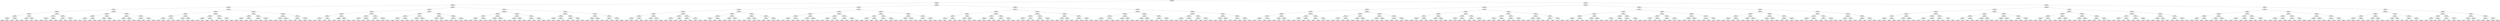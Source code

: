 ## [header material...]
## Command to get the layout: "dot -Teps thisfile > thisfile.eps"
graph "test"
{
node [shape="rectangle", fontsize=10, width=".2", height=".2", margin=0];
graph[fontsize=8];

n000 [label="clustersize = 14060
splitting feature:
((0.195,-0.445)-(-0.429,0.426))"] ;
n000 -- n001 ;
n001 [label="clustersize = 6849
splitting feature:
((-0.85,0.341)-(-0.369,-0.4))"] ;
n001 -- n002 ;
n002 [label="clustersize = 2886
splitting feature:
((-0.324,-0.558)-(0.0414,-0.865))"] ;
n002 -- n003 ;
n003 [label="clustersize = 1234
splitting feature:
((-0.928,0.653)-(-0.23,-0.938))"] ;
n003 -- n004 ;
n004 [label="clustersize = 816
splitting feature:
((0.267,0.502)-(0.108,-0.71))"] ;
n004 -- n005 ;
n005 [label="clustersize = 481
splitting feature:
((0.615,0.863)-(-0.146,-0.768))"] ;
n005 -- n006 ;
n006 [label="clustersize = 164
splitting feature:
((0.331,-0.274)-(-0.926,-0.912))"] ;
n006 -- n007 ;
n007 [label="clustersize = 126
splitting feature:
((0.0142,0.369)-(0.323,0.822))"] ;
n007 -- n008 ;
n008 [label="clustersize = 94
splitting feature:
((-0.24,0.295)-(0.0568,0.201))"] ;
n008 -- n009 ;
n009 [label="clustersize = 33
pupil avg:
[ 0.55627848  0.00398662]"] ;
n008 -- n010 ;
n010 [label="clustersize = 61
pupil avg:
[ 0.43943042  0.16531492]"] ;
n007 -- n011 ;
n011 [label="clustersize = 32
splitting feature:
((0.388,-0.679)-(-0.934,0.926))"] ;
n011 -- n012 ;
n012 [label="clustersize = 8
pupil avg:
[ 0.45020516  0.19469621]"] ;
n011 -- n013 ;
n013 [label="clustersize = 24
pupil avg:
[ 0.71111844  0.19943853]"] ;
n006 -- n014 ;
n014 [label="clustersize = 38
splitting feature:
((-0.904,0.7)-(0.161,-0.522))"] ;
n014 -- n015 ;
n015 [label="clustersize = 25
splitting feature:
((-0.518,0.979)-(-0.557,0.71))"] ;
n015 -- n016 ;
n016 [label="clustersize = 16
pupil avg:
[ 0.49235923  0.04080705]"] ;
n015 -- n017 ;
n017 [label="clustersize = 9
pupil avg:
[ 0.26616429  0.00970587]"] ;
n014 -- n018 ;
n018 [label="clustersize = 13
splitting feature:
((-0.754,0.85)-(-0.86,0.605))"] ;
n018 -- n019 ;
n019 [label="clustersize = 4
pupil avg:
[ 0.41472581  0.1553506 ]"] ;
n018 -- n020 ;
n020 [label="clustersize = 9
pupil avg:
[ 0.08935693  0.07479622]"] ;
n005 -- n021 ;
n021 [label="clustersize = 317
splitting feature:
((-0.495,-0.105)-(0.165,0.105))"] ;
n021 -- n022 ;
n022 [label="clustersize = 108
splitting feature:
((-0.814,-0.338)-(-0.0157,0.781))"] ;
n022 -- n023 ;
n023 [label="clustersize = 49
splitting feature:
((0.238,-0.297)-(-0.191,0.629))"] ;
n023 -- n024 ;
n024 [label="clustersize = 15
pupil avg:
[ 0.19008913  0.09593282]"] ;
n023 -- n025 ;
n025 [label="clustersize = 34
pupil avg:
[ 0.4412807   0.01191996]"] ;
n022 -- n026 ;
n026 [label="clustersize = 59
splitting feature:
((0.214,0.355)-(-0.169,0.781))"] ;
n026 -- n027 ;
n027 [label="clustersize = 29
pupil avg:
[ 0.46027383  0.11322073]"] ;
n026 -- n028 ;
n028 [label="clustersize = 30
pupil avg:
[ 0.55539997 -0.01098299]"] ;
n021 -- n029 ;
n029 [label="clustersize = 209
splitting feature:
((0.663,-0.366)-(-0.293,-0.114))"] ;
n029 -- n030 ;
n030 [label="clustersize = 38
splitting feature:
((-0.563,0.472)-(-0.411,0.211))"] ;
n030 -- n031 ;
n031 [label="clustersize = 20
pupil avg:
[ 0.35088113  0.14855185]"] ;
n030 -- n032 ;
n032 [label="clustersize = 18
pupil avg:
[ 0.5788716   0.12350879]"] ;
n029 -- n033 ;
n033 [label="clustersize = 171
splitting feature:
((0.137,0.535)-(-0.193,-0.303))"] ;
n033 -- n034 ;
n034 [label="clustersize = 98
pupil avg:
[ 0.35571143  0.04353997]"] ;
n033 -- n035 ;
n035 [label="clustersize = 73
pupil avg:
[ 0.15754183  0.00774265]"] ;
n004 -- n036 ;
n036 [label="clustersize = 335
splitting feature:
((0.72,-0.883)-(-0.123,-0.918))"] ;
n036 -- n037 ;
n037 [label="clustersize = 105
splitting feature:
((0.986,-0.861)-(0.202,-0.752))"] ;
n037 -- n038 ;
n038 [label="clustersize = 26
splitting feature:
((0.483,0.83)-(-0.591,-0.725))"] ;
n038 -- n039 ;
n039 [label="clustersize = 17
splitting feature:
((0.581,0.304)-(-0.431,-0.509))"] ;
n039 -- n040 ;
n040 [label="clustersize = 4
pupil avg:
[ 0.74211712  0.17274775]"] ;
n039 -- n041 ;
n041 [label="clustersize = 13
pupil avg:
[ 0.56834748 -0.07268756]"] ;
n038 -- n042 ;
n042 [label="clustersize = 9
splitting feature:
((0.793,-0.869)-(-0.289,0.645))"] ;
n042 -- n043 ;
n043 [label="clustersize = 4
pupil avg:
[ 0.10099964  0.02223794]"] ;
n042 -- n044 ;
n044 [label="clustersize = 5
pupil avg:
[ 0.52645688  0.0034965 ]"] ;
n037 -- n045 ;
n045 [label="clustersize = 79
splitting feature:
((-0.37,0.0484)-(0.78,-0.882))"] ;
n045 -- n046 ;
n046 [label="clustersize = 55
splitting feature:
((-0.282,-0.233)-(-0.542,-0.187))"] ;
n046 -- n047 ;
n047 [label="clustersize = 34
pupil avg:
[ 0.33199503  0.02971449]"] ;
n046 -- n048 ;
n048 [label="clustersize = 21
pupil avg:
[ 0.51009987  0.07179033]"] ;
n045 -- n049 ;
n049 [label="clustersize = 24
splitting feature:
((0.473,0.923)-(0.515,0.608))"] ;
n049 -- n050 ;
n050 [label="clustersize = 11
pupil avg:
[ 0.32920789 -0.01269212]"] ;
n049 -- n051 ;
n051 [label="clustersize = 13
pupil avg:
[ 0.12166821  0.05824623]"] ;
n036 -- n052 ;
n052 [label="clustersize = 230
splitting feature:
((0.448,-0.922)-(0.0321,-0.544))"] ;
n052 -- n053 ;
n053 [label="clustersize = 35
splitting feature:
((0.867,0.066)-(0.671,0.822))"] ;
n053 -- n054 ;
n054 [label="clustersize = 11
splitting feature:
((-0.886,0.864)-(0.432,-0.704))"] ;
n054 -- n055 ;
n055 [label="clustersize = 7
pupil avg:
[-0.01074227 -0.02056142]"] ;
n054 -- n056 ;
n056 [label="clustersize = 4
pupil avg:
[-0.33224032  0.11433445]"] ;
n053 -- n057 ;
n057 [label="clustersize = 24
splitting feature:
((-0.246,0.654)-(-0.797,0.363))"] ;
n057 -- n058 ;
n058 [label="clustersize = 4
pupil avg:
[ 0.23204949 -0.1125424 ]"] ;
n057 -- n059 ;
n059 [label="clustersize = 20
pupil avg:
[ 0.04842191 -0.00268532]"] ;
n052 -- n060 ;
n060 [label="clustersize = 195
splitting feature:
((-0.193,0.19)-(0.589,-0.538))"] ;
n060 -- n061 ;
n061 [label="clustersize = 179
splitting feature:
((-0.113,-0.00851)-(0.198,0.381))"] ;
n061 -- n062 ;
n062 [label="clustersize = 135
pupil avg:
[ 0.15588649 -0.03929569]"] ;
n061 -- n063 ;
n063 [label="clustersize = 44
pupil avg:
[ 0.32100372 -0.01081025]"] ;
n060 -- n064 ;
n064 [label="clustersize = 16
splitting feature:
((-0.862,-0.0318)-(-0.915,0.904))"] ;
n064 -- n065 ;
n065 [label="clustersize = 8
pupil avg:
[ 0.28507302 -0.00954273]"] ;
n064 -- n066 ;
n066 [label="clustersize = 8
pupil avg:
[ 0.66116353 -0.08393322]"] ;
n003 -- n067 ;
n067 [label="clustersize = 418
splitting feature:
((-0.76,0.804)-(0.936,-0.936))"] ;
n067 -- n068 ;
n068 [label="clustersize = 288
splitting feature:
((-0.339,-0.57)-(-0.703,0.795))"] ;
n068 -- n069 ;
n069 [label="clustersize = 127
splitting feature:
((0.956,0.305)-(0.222,0.114))"] ;
n069 -- n070 ;
n070 [label="clustersize = 18
splitting feature:
((0.498,0.0127)-(-0.537,0.499))"] ;
n070 -- n071 ;
n071 [label="clustersize = 8
splitting feature:
((-0.917,-0.356)-(0.0122,0.425))"] ;
n071 -- n072 ;
n072 [label="clustersize = 4
pupil avg:
[-0.43324093  0.08862709]"] ;
n071 -- n073 ;
n073 [label="clustersize = 4
pupil avg:
[-0.28445946  0.08783784]"] ;
n070 -- n074 ;
n074 [label="clustersize = 10
splitting feature:
((0.697,-0.257)-(0.722,-0.135))"] ;
n074 -- n075 ;
n075 [label="clustersize = 4
pupil avg:
[-0.16889052 -0.04007006]"] ;
n074 -- n076 ;
n076 [label="clustersize = 6
pupil avg:
[-0.29115125  0.07748271]"] ;
n069 -- n077 ;
n077 [label="clustersize = 109
splitting feature:
((0.417,0.543)-(-0.963,-0.861))"] ;
n077 -- n078 ;
n078 [label="clustersize = 57
splitting feature:
((-0.37,-0.501)-(-0.517,0.727))"] ;
n078 -- n079 ;
n079 [label="clustersize = 46
pupil avg:
[ 0.14462202  0.04586855]"] ;
n078 -- n080 ;
n080 [label="clustersize = 11
pupil avg:
[-0.04772991  0.04743419]"] ;
n077 -- n081 ;
n081 [label="clustersize = 52
splitting feature:
((-0.322,-0.88)-(-0.847,0.559))"] ;
n081 -- n082 ;
n082 [label="clustersize = 24
pupil avg:
[-0.24170627 -0.00085589]"] ;
n081 -- n083 ;
n083 [label="clustersize = 28
pupil avg:
[ 0.05624563  0.0084068 ]"] ;
n068 -- n084 ;
n084 [label="clustersize = 161
splitting feature:
((-0.755,0.395)-(-0.569,0.911))"] ;
n084 -- n085 ;
n085 [label="clustersize = 127
splitting feature:
((-0.828,-0.961)-(0.0469,-0.619))"] ;
n085 -- n086 ;
n086 [label="clustersize = 44
splitting feature:
((-0.0623,0.0973)-(0.343,0.534))"] ;
n086 -- n087 ;
n087 [label="clustersize = 27
pupil avg:
[ 0.24446845  0.07628456]"] ;
n086 -- n088 ;
n088 [label="clustersize = 17
pupil avg:
[ 0.4841924   0.18245117]"] ;
n085 -- n089 ;
n089 [label="clustersize = 83
splitting feature:
((0.963,0.175)-(0.424,-0.843))"] ;
n089 -- n090 ;
n090 [label="clustersize = 10
pupil avg:
[ 0.25504668 -0.00813531]"] ;
n089 -- n091 ;
n091 [label="clustersize = 73
pupil avg:
[ 0.10425311  0.0451156 ]"] ;
n084 -- n092 ;
n092 [label="clustersize = 34
splitting feature:
((0.765,-0.414)-(-0.741,-0.672))"] ;
n092 -- n093 ;
n093 [label="clustersize = 19
splitting feature:
((0.422,0.888)-(0.498,0.987))"] ;
n093 -- n094 ;
n094 [label="clustersize = 13
pupil avg:
[ 0.66547836  0.25117152]"] ;
n093 -- n095 ;
n095 [label="clustersize = 6
pupil avg:
[ 0.58399772  0.13555796]"] ;
n092 -- n096 ;
n096 [label="clustersize = 15
splitting feature:
((-0.678,-0.21)-(0.54,0.407))"] ;
n096 -- n097 ;
n097 [label="clustersize = 11
pupil avg:
[ 0.55643724  0.07316004]"] ;
n096 -- n098 ;
n098 [label="clustersize = 4
pupil avg:
[ 0.06044074  0.15915375]"] ;
n067 -- n099 ;
n099 [label="clustersize = 130
splitting feature:
((0.239,0.981)-(0.782,0.766))"] ;
n099 -- n100 ;
n100 [label="clustersize = 68
splitting feature:
((-0.117,0.371)-(-0.0205,-0.46))"] ;
n100 -- n101 ;
n101 [label="clustersize = 31
splitting feature:
((-0.988,0.0735)-(-0.53,0.759))"] ;
n101 -- n102 ;
n102 [label="clustersize = 21
splitting feature:
((-0.984,0.769)-(0.915,-0.313))"] ;
n102 -- n103 ;
n103 [label="clustersize = 14
pupil avg:
[ 0.13903969 -0.04067645]"] ;
n102 -- n104 ;
n104 [label="clustersize = 7
pupil avg:
[-0.08422082  0.22335307]"] ;
n101 -- n105 ;
n105 [label="clustersize = 10
splitting feature:
((-0.643,0.73)-(-0.737,-0.575))"] ;
n105 -- n106 ;
n106 [label="clustersize = 4
pupil avg:
[ 0.44361598  0.00112086]"] ;
n105 -- n107 ;
n107 [label="clustersize = 6
pupil avg:
[ 0.22863119  0.23611153]"] ;
n100 -- n108 ;
n108 [label="clustersize = 37
splitting feature:
((-0.993,-0.566)-(0.459,0.366))"] ;
n108 -- n109 ;
n109 [label="clustersize = 22
splitting feature:
((0.138,0.769)-(0.558,-0.545))"] ;
n109 -- n110 ;
n110 [label="clustersize = 11
pupil avg:
[-0.01535971  0.00828355]"] ;
n109 -- n111 ;
n111 [label="clustersize = 11
pupil avg:
[-0.36688668  0.00739624]"] ;
n108 -- n112 ;
n112 [label="clustersize = 15
splitting feature:
((0.0225,0.266)-(-0.347,-0.763))"] ;
n112 -- n113 ;
n113 [label="clustersize = 10
pupil avg:
[ 0.07272445  0.08677036]"] ;
n112 -- n114 ;
n114 [label="clustersize = 5
pupil avg:
[-0.14255052  0.22413043]"] ;
n099 -- n115 ;
n115 [label="clustersize = 62
splitting feature:
((-0.592,0.0923)-(-0.756,-0.903))"] ;
n115 -- n116 ;
n116 [label="clustersize = 21
splitting feature:
((0.0606,-0.00638)-(0.129,0.889))"] ;
n116 -- n117 ;
n117 [label="clustersize = 12
splitting feature:
((-0.481,0.184)-(-0.279,0.231))"] ;
n117 -- n118 ;
n118 [label="clustersize = 8
pupil avg:
[ 0.04455742  0.15425638]"] ;
n117 -- n119 ;
n119 [label="clustersize = 4
pupil avg:
[ 0.00402723 -0.13614105]"] ;
n116 -- n120 ;
n120 [label="clustersize = 9
splitting feature:
((-0.0908,-0.406)-(-0.146,-0.426))"] ;
n120 -- n121 ;
n121 [label="clustersize = 4
pupil avg:
[-0.17498222  0.0972973 ]"] ;
n120 -- n122 ;
n122 [label="clustersize = 5
pupil avg:
[-0.41562771  0.01246753]"] ;
n115 -- n123 ;
n123 [label="clustersize = 41
splitting feature:
((0.377,-0.372)-(-0.905,0.00828))"] ;
n123 -- n124 ;
n124 [label="clustersize = 16
splitting feature:
((-0.0593,-0.479)-(0.0658,0.191))"] ;
n124 -- n125 ;
n125 [label="clustersize = 10
pupil avg:
[-0.43047266 -0.08521489]"] ;
n124 -- n126 ;
n126 [label="clustersize = 6
pupil avg:
[-0.62093902  0.14961567]"] ;
n123 -- n127 ;
n127 [label="clustersize = 25
splitting feature:
((-0.927,-0.167)-(0.0559,0.708))"] ;
n127 -- n128 ;
n128 [label="clustersize = 18
pupil avg:
[-0.33553096  0.03495171]"] ;
n127 -- n129 ;
n129 [label="clustersize = 7
pupil avg:
[-0.0798689  -0.08551629]"] ;
n002 -- n130 ;
n130 [label="clustersize = 1652
splitting feature:
((-0.971,0.868)-(0.532,0.278))"] ;
n130 -- n131 ;
n131 [label="clustersize = 576
splitting feature:
((0.418,0.581)-(-0.00847,-0.0414))"] ;
n131 -- n132 ;
n132 [label="clustersize = 123
splitting feature:
((0.822,0.563)-(-0.321,0.564))"] ;
n132 -- n133 ;
n133 [label="clustersize = 36
splitting feature:
((0.946,-0.627)-(0.786,0.636))"] ;
n133 -- n134 ;
n134 [label="clustersize = 17
splitting feature:
((0.557,-0.945)-(0.177,0.163))"] ;
n134 -- n135 ;
n135 [label="clustersize = 9
splitting feature:
((-0.0426,0.447)-(-0.0429,-0.63))"] ;
n135 -- n136 ;
n136 [label="clustersize = 5
pupil avg:
[ 0.4994045   0.13904973]"] ;
n135 -- n137 ;
n137 [label="clustersize = 4
pupil avg:
[ 0.71289683  0.22619048]"] ;
n134 -- n138 ;
n138 [label="clustersize = 8
splitting feature:
((0.224,-0.951)-(0.142,0.333))"] ;
n138 -- n139 ;
n139 [label="clustersize = 4
pupil avg:
[ 0.14848485  0.25773525]"] ;
n138 -- n140 ;
n140 [label="clustersize = 4
pupil avg:
[ 0.52926094  0.1775264 ]"] ;
n133 -- n141 ;
n141 [label="clustersize = 19
splitting feature:
((0.871,0.629)-(0.731,0.959))"] ;
n141 -- n142 ;
n142 [label="clustersize = 9
splitting feature:
((0.406,0.0664)-(-0.685,0.377))"] ;
n142 -- n143 ;
n143 [label="clustersize = 5
pupil avg:
[ 0.11236597  0.22740569]"] ;
n142 -- n144 ;
n144 [label="clustersize = 4
pupil avg:
[-0.30893554  0.1406946 ]"] ;
n141 -- n145 ;
n145 [label="clustersize = 10
splitting feature:
((0.448,0.991)-(0.342,0.116))"] ;
n145 -- n146 ;
n146 [label="clustersize = 5
pupil avg:
[ 0.56108108  0.28248157]"] ;
n145 -- n147 ;
n147 [label="clustersize = 5
pupil avg:
[ 0.25915305  0.14755218]"] ;
n132 -- n148 ;
n148 [label="clustersize = 87
splitting feature:
((0.144,0.0877)-(0.403,0.334))"] ;
n148 -- n149 ;
n149 [label="clustersize = 52
splitting feature:
((0.548,0.138)-(-0.647,-0.109))"] ;
n149 -- n150 ;
n150 [label="clustersize = 19
splitting feature:
((0.856,-0.421)-(-0.945,0.958))"] ;
n150 -- n151 ;
n151 [label="clustersize = 5
pupil avg:
[ 0.07184207  0.04645161]"] ;
n150 -- n152 ;
n152 [label="clustersize = 14
pupil avg:
[ 0.47446182  0.02387644]"] ;
n149 -- n153 ;
n153 [label="clustersize = 33
splitting feature:
((-0.755,-0.655)-(-0.0858,0.326))"] ;
n153 -- n154 ;
n154 [label="clustersize = 11
pupil avg:
[ 0.06870513  0.0759732 ]"] ;
n153 -- n155 ;
n155 [label="clustersize = 22
pupil avg:
[ 0.27120198  0.01386051]"] ;
n148 -- n156 ;
n156 [label="clustersize = 35
splitting feature:
((0.061,-0.338)-(0.411,0.602))"] ;
n156 -- n157 ;
n157 [label="clustersize = 20
splitting feature:
((-0.295,0.578)-(-0.721,-0.317))"] ;
n157 -- n158 ;
n158 [label="clustersize = 7
pupil avg:
[ 0.32407515 -0.08692315]"] ;
n157 -- n159 ;
n159 [label="clustersize = 13
pupil avg:
[ 0.38918204  0.01298954]"] ;
n156 -- n160 ;
n160 [label="clustersize = 15
splitting feature:
((-0.623,-0.759)-(-0.685,-0.401))"] ;
n160 -- n161 ;
n161 [label="clustersize = 4
pupil avg:
[ 0.70893546  0.23566798]"] ;
n160 -- n162 ;
n162 [label="clustersize = 11
pupil avg:
[ 0.49919621  0.11155616]"] ;
n131 -- n163 ;
n163 [label="clustersize = 453
splitting feature:
((0.389,-0.501)-(0.274,0.557))"] ;
n163 -- n164 ;
n164 [label="clustersize = 223
splitting feature:
((-0.855,0.46)-(0.357,-0.424))"] ;
n164 -- n165 ;
n165 [label="clustersize = 161
splitting feature:
((-0.0395,-0.155)-(-0.864,0.599))"] ;
n165 -- n166 ;
n166 [label="clustersize = 72
splitting feature:
((-0.531,0.601)-(0.0142,0.739))"] ;
n166 -- n167 ;
n167 [label="clustersize = 9
pupil avg:
[-0.22316829 -0.00160982]"] ;
n166 -- n168 ;
n168 [label="clustersize = 63
pupil avg:
[ 0.10323941  0.01265574]"] ;
n165 -- n169 ;
n169 [label="clustersize = 89
splitting feature:
((-0.708,0.557)-(-0.547,0.104))"] ;
n169 -- n170 ;
n170 [label="clustersize = 73
pupil avg:
[ 0.19966392  0.02314314]"] ;
n169 -- n171 ;
n171 [label="clustersize = 16
pupil avg:
[ 0.43605402 -0.01270221]"] ;
n164 -- n172 ;
n172 [label="clustersize = 62
splitting feature:
((-0.294,0.127)-(0.147,-0.232))"] ;
n172 -- n173 ;
n173 [label="clustersize = 17
splitting feature:
((0.256,-0.989)-(-0.154,0.704))"] ;
n173 -- n174 ;
n174 [label="clustersize = 4
pupil avg:
[-0.11498437  0.01156276]"] ;
n173 -- n175 ;
n175 [label="clustersize = 13
pupil avg:
[ 0.22585932  0.05172934]"] ;
n172 -- n176 ;
n176 [label="clustersize = 45
splitting feature:
((0.0493,-0.359)-(-0.0375,0.747))"] ;
n176 -- n177 ;
n177 [label="clustersize = 38
pupil avg:
[-0.40493625  0.15787967]"] ;
n176 -- n178 ;
n178 [label="clustersize = 7
pupil avg:
[ 0.13544803  0.02973855]"] ;
n163 -- n179 ;
n179 [label="clustersize = 230
splitting feature:
((0.596,-0.814)-(0.836,-0.972))"] ;
n179 -- n180 ;
n180 [label="clustersize = 151
splitting feature:
((0.837,0.668)-(0.093,-0.644))"] ;
n180 -- n181 ;
n181 [label="clustersize = 12
splitting feature:
((0.523,-0.148)-(0.322,0.94))"] ;
n181 -- n182 ;
n182 [label="clustersize = 5
pupil avg:
[ 0.19382863  0.0532477 ]"] ;
n181 -- n183 ;
n183 [label="clustersize = 7
pupil avg:
[ 0.65197697  0.07136901]"] ;
n180 -- n184 ;
n184 [label="clustersize = 139
splitting feature:
((0.726,0.117)-(-0.774,-0.52))"] ;
n184 -- n185 ;
n185 [label="clustersize = 18
pupil avg:
[ 0.34829247  0.06475445]"] ;
n184 -- n186 ;
n186 [label="clustersize = 121
pupil avg:
[ 0.16989715  0.02858256]"] ;
n179 -- n187 ;
n187 [label="clustersize = 79
splitting feature:
((-0.837,0.996)-(-0.606,0.851))"] ;
n187 -- n188 ;
n188 [label="clustersize = 42
splitting feature:
((-0.582,-0.614)-(-0.273,-0.968))"] ;
n188 -- n189 ;
n189 [label="clustersize = 15
pupil avg:
[ 0.32084267  0.09652224]"] ;
n188 -- n190 ;
n190 [label="clustersize = 27
pupil avg:
[ 0.60270923  0.03438939]"] ;
n187 -- n191 ;
n191 [label="clustersize = 37
splitting feature:
((-0.172,-0.498)-(0.0993,0.449))"] ;
n191 -- n192 ;
n192 [label="clustersize = 12
pupil avg:
[ 0.08837771 -0.01326102]"] ;
n191 -- n193 ;
n193 [label="clustersize = 25
pupil avg:
[ 0.27296943  0.04641995]"] ;
n130 -- n194 ;
n194 [label="clustersize = 1076
splitting feature:
((0.102,0.735)-(-0.191,-0.416))"] ;
n194 -- n195 ;
n195 [label="clustersize = 555
splitting feature:
((-0.832,-0.022)-(0.0406,0.85))"] ;
n195 -- n196 ;
n196 [label="clustersize = 360
splitting feature:
((0.734,0.598)-(-0.683,0.946))"] ;
n196 -- n197 ;
n197 [label="clustersize = 195
splitting feature:
((0.271,0.986)-(0.11,-0.977))"] ;
n197 -- n198 ;
n198 [label="clustersize = 61
splitting feature:
((-0.031,-0.754)-(0.509,0.376))"] ;
n198 -- n199 ;
n199 [label="clustersize = 33
pupil avg:
[ 0.08656132  0.0680941 ]"] ;
n198 -- n200 ;
n200 [label="clustersize = 28
pupil avg:
[ 0.06012829  0.24456892]"] ;
n197 -- n201 ;
n201 [label="clustersize = 134
splitting feature:
((-0.92,-0.501)-(0.0251,0.0973))"] ;
n201 -- n202 ;
n202 [label="clustersize = 33
pupil avg:
[-0.29831544  0.15938212]"] ;
n201 -- n203 ;
n203 [label="clustersize = 101
pupil avg:
[-0.10398711  0.15701626]"] ;
n196 -- n204 ;
n204 [label="clustersize = 165
splitting feature:
((0.55,0.711)-(-0.246,0.238))"] ;
n204 -- n205 ;
n205 [label="clustersize = 65
splitting feature:
((-0.985,-0.983)-(-0.00136,-0.82))"] ;
n205 -- n206 ;
n206 [label="clustersize = 15
pupil avg:
[ 0.35310528  0.23292102]"] ;
n205 -- n207 ;
n207 [label="clustersize = 50
pupil avg:
[ 0.15680557  0.18269243]"] ;
n204 -- n208 ;
n208 [label="clustersize = 100
splitting feature:
((-0.803,0.621)-(-0.967,-0.405))"] ;
n208 -- n209 ;
n209 [label="clustersize = 78
pupil avg:
[ 0.17222569  0.0607245 ]"] ;
n208 -- n210 ;
n210 [label="clustersize = 22
pupil avg:
[-0.01558786  0.06178831]"] ;
n195 -- n211 ;
n211 [label="clustersize = 195
splitting feature:
((-0.718,0.842)-(0.0868,-0.214))"] ;
n211 -- n212 ;
n212 [label="clustersize = 83
splitting feature:
((-0.845,0.35)-(-0.943,-0.972))"] ;
n212 -- n213 ;
n213 [label="clustersize = 57
splitting feature:
((-0.957,0.429)-(-0.86,0.819))"] ;
n213 -- n214 ;
n214 [label="clustersize = 24
pupil avg:
[ 0.2608868   0.02505378]"] ;
n213 -- n215 ;
n215 [label="clustersize = 33
pupil avg:
[ 0.45396985  0.15368455]"] ;
n212 -- n216 ;
n216 [label="clustersize = 26
splitting feature:
((-0.299,0.476)-(0.516,0.563))"] ;
n216 -- n217 ;
n217 [label="clustersize = 9
pupil avg:
[ 0.57045098  0.04368517]"] ;
n216 -- n218 ;
n218 [label="clustersize = 17
pupil avg:
[ 0.64626075  0.16955291]"] ;
n211 -- n219 ;
n219 [label="clustersize = 112
splitting feature:
((0.557,0.159)-(-0.113,0.78))"] ;
n219 -- n220 ;
n220 [label="clustersize = 42
splitting feature:
((0.381,-0.583)-(-0.866,0.313))"] ;
n220 -- n221 ;
n221 [label="clustersize = 35
pupil avg:
[ 0.10650573  0.2525823 ]"] ;
n220 -- n222 ;
n222 [label="clustersize = 7
pupil avg:
[-0.16010265  0.22628631]"] ;
n219 -- n223 ;
n223 [label="clustersize = 70
splitting feature:
((0.173,-0.639)-(0.0652,-0.183))"] ;
n223 -- n224 ;
n224 [label="clustersize = 19
pupil avg:
[-0.02345775  0.14991276]"] ;
n223 -- n225 ;
n225 [label="clustersize = 51
pupil avg:
[ 0.29671399  0.15448033]"] ;
n194 -- n226 ;
n226 [label="clustersize = 521
splitting feature:
((0.867,-0.99)-(0.454,0.944))"] ;
n226 -- n227 ;
n227 [label="clustersize = 248
splitting feature:
((-0.335,-0.539)-(-0.0141,-0.232))"] ;
n227 -- n228 ;
n228 [label="clustersize = 38
splitting feature:
((0.442,0.0112)-(-0.00462,0.859))"] ;
n228 -- n229 ;
n229 [label="clustersize = 14
splitting feature:
((-0.688,-0.282)-(-0.059,-0.299))"] ;
n229 -- n230 ;
n230 [label="clustersize = 10
pupil avg:
[ 0.02068589  0.03591921]"] ;
n229 -- n231 ;
n231 [label="clustersize = 4
pupil avg:
[-0.37936982  0.01482127]"] ;
n228 -- n232 ;
n232 [label="clustersize = 24
splitting feature:
((-0.233,0.00326)-(0.541,0.211))"] ;
n232 -- n233 ;
n233 [label="clustersize = 17
pupil avg:
[ 0.14699289  0.00533801]"] ;
n232 -- n234 ;
n234 [label="clustersize = 7
pupil avg:
[ 0.22569612  0.0678015 ]"] ;
n227 -- n235 ;
n235 [label="clustersize = 210
splitting feature:
((0.221,0.936)-(-0.275,0.688))"] ;
n235 -- n236 ;
n236 [label="clustersize = 59
splitting feature:
((-0.622,-0.62)-(-0.866,0.278))"] ;
n236 -- n237 ;
n237 [label="clustersize = 17
pupil avg:
[-0.23501885  0.14142611]"] ;
n236 -- n238 ;
n238 [label="clustersize = 42
pupil avg:
[ 0.05010671  0.099699  ]"] ;
n235 -- n239 ;
n239 [label="clustersize = 151
splitting feature:
((0.339,-0.295)-(-0.6,0.825))"] ;
n239 -- n240 ;
n240 [label="clustersize = 142
pupil avg:
[-0.27604064  0.12392147]"] ;
n239 -- n241 ;
n241 [label="clustersize = 9
pupil avg:
[-0.00897334  0.12518201]"] ;
n226 -- n242 ;
n242 [label="clustersize = 273
splitting feature:
((-0.712,0.652)-(-0.816,0.142))"] ;
n242 -- n243 ;
n243 [label="clustersize = 55
splitting feature:
((0.11,0.577)-(-0.0922,-0.3))"] ;
n243 -- n244 ;
n244 [label="clustersize = 18
splitting feature:
((0.625,-0.918)-(-0.02,-0.509))"] ;
n244 -- n245 ;
n245 [label="clustersize = 4
pupil avg:
[ 0.59876928  0.19433417]"] ;
n244 -- n246 ;
n246 [label="clustersize = 14
pupil avg:
[ 0.34898127  0.12500822]"] ;
n243 -- n247 ;
n247 [label="clustersize = 37
splitting feature:
((0.807,-0.883)-(-0.448,-0.364))"] ;
n247 -- n248 ;
n248 [label="clustersize = 17
pupil avg:
[ 0.21411698  0.08397487]"] ;
n247 -- n249 ;
n249 [label="clustersize = 20
pupil avg:
[ 0.04311637  0.02492078]"] ;
n242 -- n250 ;
n250 [label="clustersize = 218
splitting feature:
((0.661,0.2)-(-0.757,0.826))"] ;
n250 -- n251 ;
n251 [label="clustersize = 106
splitting feature:
((-0.161,-0.792)-(0.402,-0.771))"] ;
n251 -- n252 ;
n252 [label="clustersize = 70
pupil avg:
[-0.18092237  0.04440188]"] ;
n251 -- n253 ;
n253 [label="clustersize = 36
pupil avg:
[-0.08642477  0.17551186]"] ;
n250 -- n254 ;
n254 [label="clustersize = 112
splitting feature:
((-0.841,-0.975)-(-0.333,0.473))"] ;
n254 -- n255 ;
n255 [label="clustersize = 36
pupil avg:
[ 0.12355981  0.09145653]"] ;
n254 -- n256 ;
n256 [label="clustersize = 76
pupil avg:
[ 0.03951163 -0.00276058]"] ;
n001 -- n257 ;
n257 [label="clustersize = 3963
splitting feature:
((0.328,-0.905)-(0.0879,0.662))"] ;
n257 -- n258 ;
n258 [label="clustersize = 1964
splitting feature:
((0.19,0.411)-(-0.837,0.148))"] ;
n258 -- n259 ;
n259 [label="clustersize = 1218
splitting feature:
((-0.0509,0.737)-(0.73,-0.831))"] ;
n259 -- n260 ;
n260 [label="clustersize = 493
splitting feature:
((0.175,0.131)-(-0.0332,-0.325))"] ;
n260 -- n261 ;
n261 [label="clustersize = 224
splitting feature:
((-0.697,0.354)-(0.676,0.471))"] ;
n261 -- n262 ;
n262 [label="clustersize = 111
splitting feature:
((-0.097,0.636)-(-0.354,-0.431))"] ;
n262 -- n263 ;
n263 [label="clustersize = 68
splitting feature:
((-0.531,0.871)-(0.415,-0.414))"] ;
n263 -- n264 ;
n264 [label="clustersize = 29
pupil avg:
[ 0.35413988  0.07583577]"] ;
n263 -- n265 ;
n265 [label="clustersize = 39
pupil avg:
[ 0.09984073  0.07611022]"] ;
n262 -- n266 ;
n266 [label="clustersize = 43
splitting feature:
((0.679,-0.167)-(0.761,0.0741))"] ;
n266 -- n267 ;
n267 [label="clustersize = 31
pupil avg:
[-0.12242526  0.12942923]"] ;
n266 -- n268 ;
n268 [label="clustersize = 12
pupil avg:
[ 0.16439964  0.09935413]"] ;
n261 -- n269 ;
n269 [label="clustersize = 113
splitting feature:
((-0.341,0.941)-(-0.151,0.872))"] ;
n269 -- n270 ;
n270 [label="clustersize = 14
splitting feature:
((-0.251,-0.513)-(0.471,-0.483))"] ;
n270 -- n271 ;
n271 [label="clustersize = 5
pupil avg:
[-0.41500088  0.04649143]"] ;
n270 -- n272 ;
n272 [label="clustersize = 9
pupil avg:
[-0.36916314  0.31647289]"] ;
n269 -- n273 ;
n273 [label="clustersize = 99
splitting feature:
((0.193,-0.311)-(0.715,-0.934))"] ;
n273 -- n274 ;
n274 [label="clustersize = 85
pupil avg:
[-0.14333154  0.19826558]"] ;
n273 -- n275 ;
n275 [label="clustersize = 14
pupil avg:
[ 0.14944382  0.21479729]"] ;
n260 -- n276 ;
n276 [label="clustersize = 269
splitting feature:
((-0.524,-0.78)-(-0.994,-0.0928))"] ;
n276 -- n277 ;
n277 [label="clustersize = 191
splitting feature:
((-0.0226,-0.471)-(0.0227,0.723))"] ;
n277 -- n278 ;
n278 [label="clustersize = 167
splitting feature:
((-0.209,-0.412)-(-0.095,0.59))"] ;
n278 -- n279 ;
n279 [label="clustersize = 122
pupil avg:
[-0.36723889  0.09013519]"] ;
n278 -- n280 ;
n280 [label="clustersize = 45
pupil avg:
[-0.13966349  0.12592246]"] ;
n277 -- n281 ;
n281 [label="clustersize = 24
splitting feature:
((0.13,-0.27)-(0.638,-0.92))"] ;
n281 -- n282 ;
n282 [label="clustersize = 18
pupil avg:
[-0.15322542  0.12911181]"] ;
n281 -- n283 ;
n283 [label="clustersize = 6
pupil avg:
[ 0.33394589  0.10192543]"] ;
n276 -- n284 ;
n284 [label="clustersize = 78
splitting feature:
((-0.357,-0.984)-(-0.425,0.801))"] ;
n284 -- n285 ;
n285 [label="clustersize = 57
splitting feature:
((-0.82,0.0981)-(0.829,-0.526))"] ;
n285 -- n286 ;
n286 [label="clustersize = 38
pupil avg:
[-0.31520659 -0.06861106]"] ;
n285 -- n287 ;
n287 [label="clustersize = 19
pupil avg:
[-0.07640447 -0.08484382]"] ;
n284 -- n288 ;
n288 [label="clustersize = 21
splitting feature:
((-0.296,-0.24)-(-0.117,-0.397))"] ;
n288 -- n289 ;
n289 [label="clustersize = 12
pupil avg:
[-0.15306095  0.20063156]"] ;
n288 -- n290 ;
n290 [label="clustersize = 9
pupil avg:
[ 0.32220891 -0.05709493]"] ;
n259 -- n291 ;
n291 [label="clustersize = 725
splitting feature:
((0.631,-0.486)-(-0.169,-0.308))"] ;
n291 -- n292 ;
n292 [label="clustersize = 232
splitting feature:
((0.105,-0.0868)-(0.336,0.428))"] ;
n292 -- n293 ;
n293 [label="clustersize = 166
splitting feature:
((-0.746,0.999)-(-0.598,0.302))"] ;
n293 -- n294 ;
n294 [label="clustersize = 70
splitting feature:
((-0.815,0.56)-(-0.49,-0.548))"] ;
n294 -- n295 ;
n295 [label="clustersize = 4
pupil avg:
[ 0.15506366  0.23068061]"] ;
n294 -- n296 ;
n296 [label="clustersize = 66
pupil avg:
[-0.44404207  0.2928159 ]"] ;
n293 -- n297 ;
n297 [label="clustersize = 96
splitting feature:
((-0.334,-0.0814)-(-0.303,0.97))"] ;
n297 -- n298 ;
n298 [label="clustersize = 87
pupil avg:
[-0.30565616  0.28587211]"] ;
n297 -- n299 ;
n299 [label="clustersize = 9
pupil avg:
[-0.00268653  0.26587725]"] ;
n292 -- n300 ;
n300 [label="clustersize = 66
splitting feature:
((0.773,-0.397)-(-0.866,-0.227))"] ;
n300 -- n301 ;
n301 [label="clustersize = 55
splitting feature:
((-0.218,-0.859)-(-0.343,-0.992))"] ;
n301 -- n302 ;
n302 [label="clustersize = 37
pupil avg:
[-0.03576522  0.33746036]"] ;
n301 -- n303 ;
n303 [label="clustersize = 18
pupil avg:
[-0.34647816  0.36421397]"] ;
n300 -- n304 ;
n304 [label="clustersize = 11
splitting feature:
((-0.661,0.141)-(0.749,-0.164))"] ;
n304 -- n305 ;
n305 [label="clustersize = 4
pupil avg:
[ 0.01778973  0.22318771]"] ;
n304 -- n306 ;
n306 [label="clustersize = 7
pupil avg:
[ 0.63730915  0.27728166]"] ;
n291 -- n307 ;
n307 [label="clustersize = 493
splitting feature:
((0.286,0.232)-(0.097,-0.372))"] ;
n307 -- n308 ;
n308 [label="clustersize = 80
splitting feature:
((-0.895,0.276)-(-0.256,0.209))"] ;
n308 -- n309 ;
n309 [label="clustersize = 9
splitting feature:
((-0.732,-0.767)-(-0.718,-0.344))"] ;
n309 -- n310 ;
n310 [label="clustersize = 4
pupil avg:
[ 0.77004563  0.25205711]"] ;
n309 -- n311 ;
n311 [label="clustersize = 5
pupil avg:
[-0.07931034  0.23349754]"] ;
n308 -- n312 ;
n312 [label="clustersize = 71
splitting feature:
((0.21,0.229)-(0.237,-0.485))"] ;
n312 -- n313 ;
n313 [label="clustersize = 30
pupil avg:
[-0.03018672  0.19833698]"] ;
n312 -- n314 ;
n314 [label="clustersize = 41
pupil avg:
[-0.284492    0.19352827]"] ;
n307 -- n315 ;
n315 [label="clustersize = 413
splitting feature:
((-0.351,0.748)-(0.0988,-0.0281))"] ;
n315 -- n316 ;
n316 [label="clustersize = 46
splitting feature:
((0.461,0.158)-(-0.2,0.804))"] ;
n316 -- n317 ;
n317 [label="clustersize = 15
pupil avg:
[-0.36380994  0.06640257]"] ;
n316 -- n318 ;
n318 [label="clustersize = 31
pupil avg:
[ 0.05694777  0.01032215]"] ;
n315 -- n319 ;
n319 [label="clustersize = 367
splitting feature:
((-0.722,-0.738)-(-0.149,0.816))"] ;
n319 -- n320 ;
n320 [label="clustersize = 279
pupil avg:
[-0.3907415   0.07656486]"] ;
n319 -- n321 ;
n321 [label="clustersize = 88
pupil avg:
[-0.27561927  0.2176425 ]"] ;
n258 -- n322 ;
n322 [label="clustersize = 746
splitting feature:
((-0.346,-0.241)-(-0.724,-0.602))"] ;
n322 -- n323 ;
n323 [label="clustersize = 485
splitting feature:
((0.0876,0.222)-(-0.149,-0.458))"] ;
n323 -- n324 ;
n324 [label="clustersize = 105
splitting feature:
((-0.886,0.371)-(-0.844,-0.682))"] ;
n324 -- n325 ;
n325 [label="clustersize = 59
splitting feature:
((-0.155,0.191)-(-0.299,-0.293))"] ;
n325 -- n326 ;
n326 [label="clustersize = 48
splitting feature:
((-0.744,-0.598)-(-0.174,0.334))"] ;
n326 -- n327 ;
n327 [label="clustersize = 6
pupil avg:
[ 0.03094989 -0.17760324]"] ;
n326 -- n328 ;
n328 [label="clustersize = 42
pupil avg:
[ 0.10687857 -0.01583886]"] ;
n325 -- n329 ;
n329 [label="clustersize = 11
splitting feature:
((0.901,-0.814)-(-0.717,-0.969))"] ;
n329 -- n330 ;
n330 [label="clustersize = 4
pupil avg:
[-0.16842672  0.24877495]"] ;
n329 -- n331 ;
n331 [label="clustersize = 7
pupil avg:
[-0.05594607 -0.10886744]"] ;
n324 -- n332 ;
n332 [label="clustersize = 46
splitting feature:
((-0.246,0.519)-(0.735,-0.274))"] ;
n332 -- n333 ;
n333 [label="clustersize = 38
splitting feature:
((-0.965,-0.779)-(-0.971,0.669))"] ;
n333 -- n334 ;
n334 [label="clustersize = 22
pupil avg:
[-0.09270377 -0.17129031]"] ;
n333 -- n335 ;
n335 [label="clustersize = 16
pupil avg:
[ 0.10687743 -0.15062567]"] ;
n332 -- n336 ;
n336 [label="clustersize = 8
splitting feature:
((-0.0467,0.226)-(-0.586,0.00292))"] ;
n336 -- n337 ;
n337 [label="clustersize = 4
pupil avg:
[-0.44501726 -0.11430554]"] ;
n336 -- n338 ;
n338 [label="clustersize = 4
pupil avg:
[-0.23525042  0.12011885]"] ;
n323 -- n339 ;
n339 [label="clustersize = 380
splitting feature:
((-0.141,0.804)-(-0.134,-0.373))"] ;
n339 -- n340 ;
n340 [label="clustersize = 31
splitting feature:
((-0.0685,-0.846)-(0.897,-0.824))"] ;
n340 -- n341 ;
n341 [label="clustersize = 22
splitting feature:
((-0.564,0.679)-(0.422,-0.594))"] ;
n341 -- n342 ;
n342 [label="clustersize = 6
pupil avg:
[ 0.35284168 -0.17707714]"] ;
n341 -- n343 ;
n343 [label="clustersize = 16
pupil avg:
[-0.01104459 -0.08984719]"] ;
n340 -- n344 ;
n344 [label="clustersize = 9
splitting feature:
((-0.24,-0.0729)-(-0.101,0.364))"] ;
n344 -- n345 ;
n345 [label="clustersize = 5
pupil avg:
[ 0.7267832  -0.25117117]"] ;
n344 -- n346 ;
n346 [label="clustersize = 4
pupil avg:
[ 0.3731982  -0.08100601]"] ;
n339 -- n347 ;
n347 [label="clustersize = 349
splitting feature:
((-0.998,-0.173)-(0.305,-0.196))"] ;
n347 -- n348 ;
n348 [label="clustersize = 234
splitting feature:
((0.246,-0.961)-(-0.53,-0.85))"] ;
n348 -- n349 ;
n349 [label="clustersize = 86
pupil avg:
[-0.29227983 -0.08258731]"] ;
n348 -- n350 ;
n350 [label="clustersize = 148
pupil avg:
[-0.40273784 -0.20409627]"] ;
n347 -- n351 ;
n351 [label="clustersize = 115
splitting feature:
((0.107,0.913)-(-0.093,0.0774))"] ;
n351 -- n352 ;
n352 [label="clustersize = 12
pupil avg:
[ 0.11969792 -0.06992802]"] ;
n351 -- n353 ;
n353 [label="clustersize = 103
pupil avg:
[-0.24301989 -0.05322071]"] ;
n322 -- n354 ;
n354 [label="clustersize = 261
splitting feature:
((0.398,0.313)-(-0.412,0.0431))"] ;
n354 -- n355 ;
n355 [label="clustersize = 55
splitting feature:
((-0.537,0.0998)-(-0.83,-0.085))"] ;
n355 -- n356 ;
n356 [label="clustersize = 16
splitting feature:
((0.794,-0.602)-(0.401,0.728))"] ;
n356 -- n357 ;
n357 [label="clustersize = 8
splitting feature:
((0.62,-0.0059)-(0.753,-0.229))"] ;
n357 -- n358 ;
n358 [label="clustersize = 4
pupil avg:
[-0.19335699  0.27211157]"] ;
n357 -- n359 ;
n359 [label="clustersize = 4
pupil avg:
[-0.49133033  0.09997061]"] ;
n356 -- n360 ;
n360 [label="clustersize = 8
splitting feature:
((-0.445,0.742)-(-0.676,-0.861))"] ;
n360 -- n361 ;
n361 [label="clustersize = 4
pupil avg:
[-0.1641523   0.36404454]"] ;
n360 -- n362 ;
n362 [label="clustersize = 4
pupil avg:
[ 0.7793448   0.27692992]"] ;
n355 -- n363 ;
n363 [label="clustersize = 39
splitting feature:
((0.795,0.597)-(-0.916,0.791))"] ;
n363 -- n364 ;
n364 [label="clustersize = 17
splitting feature:
((0.31,-0.0909)-(-0.0423,-0.154))"] ;
n364 -- n365 ;
n365 [label="clustersize = 5
pupil avg:
[-0.27689033  0.19306085]"] ;
n364 -- n366 ;
n366 [label="clustersize = 12
pupil avg:
[-0.10140163 -0.01031707]"] ;
n363 -- n367 ;
n367 [label="clustersize = 22
splitting feature:
((-0.625,0.189)-(0.0949,0.55))"] ;
n367 -- n368 ;
n368 [label="clustersize = 15
pupil avg:
[-0.48091192  0.12286045]"] ;
n367 -- n369 ;
n369 [label="clustersize = 7
pupil avg:
[-0.35734229  0.00659513]"] ;
n354 -- n370 ;
n370 [label="clustersize = 206
splitting feature:
((-0.875,0.682)-(-0.908,0.741))"] ;
n370 -- n371 ;
n371 [label="clustersize = 90
splitting feature:
((0.29,-0.362)-(-0.503,0.597))"] ;
n371 -- n372 ;
n372 [label="clustersize = 75
splitting feature:
((-0.874,-0.869)-(-0.354,0.127))"] ;
n372 -- n373 ;
n373 [label="clustersize = 28
pupil avg:
[-0.37142426 -0.03111385]"] ;
n372 -- n374 ;
n374 [label="clustersize = 47
pupil avg:
[-0.24215975 -0.05807525]"] ;
n371 -- n375 ;
n375 [label="clustersize = 15
splitting feature:
((-0.176,0.977)-(-0.929,0.0485))"] ;
n375 -- n376 ;
n376 [label="clustersize = 6
pupil avg:
[ 0.26654412 -0.13112745]"] ;
n375 -- n377 ;
n377 [label="clustersize = 9
pupil avg:
[-0.1742457  -0.05790697]"] ;
n370 -- n378 ;
n378 [label="clustersize = 116
splitting feature:
((-0.29,-0.952)-(0.116,-0.576))"] ;
n378 -- n379 ;
n379 [label="clustersize = 31
splitting feature:
((0.804,-0.612)-(0.038,0.789))"] ;
n379 -- n380 ;
n380 [label="clustersize = 21
pupil avg:
[-0.40401395 -0.1400526 ]"] ;
n379 -- n381 ;
n381 [label="clustersize = 10
pupil avg:
[-0.15574832 -0.09114637]"] ;
n378 -- n382 ;
n382 [label="clustersize = 85
splitting feature:
((0.472,0.512)-(0.428,-0.406))"] ;
n382 -- n383 ;
n383 [label="clustersize = 6
pupil avg:
[-0.73484393  0.29615125]"] ;
n382 -- n384 ;
n384 [label="clustersize = 79
pupil avg:
[-0.43610448  0.01365729]"] ;
n257 -- n385 ;
n385 [label="clustersize = 1999
splitting feature:
((0.307,-0.0186)-(0.122,-0.642))"] ;
n385 -- n386 ;
n386 [label="clustersize = 1023
splitting feature:
((0.249,0.806)-(0.0341,-0.117))"] ;
n386 -- n387 ;
n387 [label="clustersize = 246
splitting feature:
((-0.117,-0.272)-(0.0964,0.966))"] ;
n387 -- n388 ;
n388 [label="clustersize = 98
splitting feature:
((-0.367,-0.839)-(0.61,0.092))"] ;
n388 -- n389 ;
n389 [label="clustersize = 45
splitting feature:
((0.343,-0.249)-(0.2,-0.412))"] ;
n389 -- n390 ;
n390 [label="clustersize = 14
splitting feature:
((-0.101,0.782)-(-0.414,-0.464))"] ;
n390 -- n391 ;
n391 [label="clustersize = 7
pupil avg:
[ 0.56812169  0.12774943]"] ;
n390 -- n392 ;
n392 [label="clustersize = 7
pupil avg:
[-0.02906392  0.01816477]"] ;
n389 -- n393 ;
n393 [label="clustersize = 31
splitting feature:
((-0.737,-0.816)-(0.417,-0.496))"] ;
n393 -- n394 ;
n394 [label="clustersize = 12
pupil avg:
[-0.38118617 -0.00866243]"] ;
n393 -- n395 ;
n395 [label="clustersize = 19
pupil avg:
[ 0.01410962  0.12800703]"] ;
n388 -- n396 ;
n396 [label="clustersize = 53
splitting feature:
((-0.4,-0.161)-(0.454,0.64))"] ;
n396 -- n397 ;
n397 [label="clustersize = 24
splitting feature:
((0.279,-0.0283)-(-0.11,0.8))"] ;
n397 -- n398 ;
n398 [label="clustersize = 14
pupil avg:
[ 0.08165609  0.17234127]"] ;
n397 -- n399 ;
n399 [label="clustersize = 10
pupil avg:
[ 0.2626043  -0.00509646]"] ;
n396 -- n400 ;
n400 [label="clustersize = 29
splitting feature:
((-0.751,-0.553)-(0.33,0.445))"] ;
n400 -- n401 ;
n401 [label="clustersize = 4
pupil avg:
[-0.01266707  0.14098014]"] ;
n400 -- n402 ;
n402 [label="clustersize = 25
pupil avg:
[ 0.39953988  0.32611404]"] ;
n387 -- n403 ;
n403 [label="clustersize = 148
splitting feature:
((-0.206,0.312)-(-0.0608,0.451))"] ;
n403 -- n404 ;
n404 [label="clustersize = 44
splitting feature:
((-0.312,-0.892)-(-0.23,-0.459))"] ;
n404 -- n405 ;
n405 [label="clustersize = 16
splitting feature:
((0.0948,-0.691)-(0.165,-0.953))"] ;
n405 -- n406 ;
n406 [label="clustersize = 4
pupil avg:
[-0.27519936  0.35486443]"] ;
n405 -- n407 ;
n407 [label="clustersize = 12
pupil avg:
[ 0.03248061  0.33459375]"] ;
n404 -- n408 ;
n408 [label="clustersize = 28
splitting feature:
((0.124,0.577)-(-0.00606,-0.506))"] ;
n408 -- n409 ;
n409 [label="clustersize = 24
pupil avg:
[ 0.3158951   0.29373581]"] ;
n408 -- n410 ;
n410 [label="clustersize = 4
pupil avg:
[ 0.28955271 -0.12770665]"] ;
n403 -- n411 ;
n411 [label="clustersize = 104
splitting feature:
((0.373,0.136)-(0.244,0.612))"] ;
n411 -- n412 ;
n412 [label="clustersize = 43
splitting feature:
((0.564,0.377)-(0.306,-0.52))"] ;
n412 -- n413 ;
n413 [label="clustersize = 20
pupil avg:
[ 0.30425338  0.27037589]"] ;
n412 -- n414 ;
n414 [label="clustersize = 23
pupil avg:
[ 0.18541114  0.22600394]"] ;
n411 -- n415 ;
n415 [label="clustersize = 61
splitting feature:
((0.689,-0.319)-(0.616,0.488))"] ;
n415 -- n416 ;
n416 [label="clustersize = 34
pupil avg:
[ 0.58129936  0.151699  ]"] ;
n415 -- n417 ;
n417 [label="clustersize = 27
pupil avg:
[ 0.52071036  0.28767018]"] ;
n386 -- n418 ;
n418 [label="clustersize = 777
splitting feature:
((0.0832,-0.415)-(-0.21,0.607))"] ;
n418 -- n419 ;
n419 [label="clustersize = 555
splitting feature:
((-0.0935,-0.293)-(0.256,-0.0459))"] ;
n419 -- n420 ;
n420 [label="clustersize = 262
splitting feature:
((0.298,-0.994)-(-0.83,-0.853))"] ;
n420 -- n421 ;
n421 [label="clustersize = 130
splitting feature:
((-0.638,0.391)-(-0.209,-0.54))"] ;
n421 -- n422 ;
n422 [label="clustersize = 34
pupil avg:
[ 0.10718576  0.15140726]"] ;
n421 -- n423 ;
n423 [label="clustersize = 96
pupil avg:
[-0.10103828  0.07214006]"] ;
n420 -- n424 ;
n424 [label="clustersize = 132
splitting feature:
((-0.235,0.107)-(-0.27,0.44))"] ;
n424 -- n425 ;
n425 [label="clustersize = 105
pupil avg:
[-0.24058003 -0.00398866]"] ;
n424 -- n426 ;
n426 [label="clustersize = 27
pupil avg:
[-0.04490481  0.00675115]"] ;
n419 -- n427 ;
n427 [label="clustersize = 293
splitting feature:
((-0.366,-0.403)-(-0.492,0.593))"] ;
n427 -- n428 ;
n428 [label="clustersize = 211
splitting feature:
((-0.807,-0.811)-(0.937,0.895))"] ;
n428 -- n429 ;
n429 [label="clustersize = 134
pupil avg:
[ 0.01995527  0.13539615]"] ;
n428 -- n430 ;
n430 [label="clustersize = 77
pupil avg:
[-0.10465895  0.18941995]"] ;
n427 -- n431 ;
n431 [label="clustersize = 82
splitting feature:
((-0.642,-0.297)-(-0.593,0.688))"] ;
n431 -- n432 ;
n432 [label="clustersize = 38
pupil avg:
[ 0.03071765  0.21351035]"] ;
n431 -- n433 ;
n433 [label="clustersize = 44
pupil avg:
[ 0.21761612  0.2045292 ]"] ;
n418 -- n434 ;
n434 [label="clustersize = 222
splitting feature:
((0.118,0.124)-(-0.0734,0.0513))"] ;
n434 -- n435 ;
n435 [label="clustersize = 95
splitting feature:
((0.686,-0.668)-(0.903,0.122))"] ;
n435 -- n436 ;
n436 [label="clustersize = 55
splitting feature:
((-0.204,0.257)-(0.145,0.287))"] ;
n436 -- n437 ;
n437 [label="clustersize = 31
pupil avg:
[ 0.06429866  0.03391593]"] ;
n436 -- n438 ;
n438 [label="clustersize = 24
pupil avg:
[ 0.10494954  0.18170121]"] ;
n435 -- n439 ;
n439 [label="clustersize = 40
splitting feature:
((0.965,-0.367)-(0.43,0.303))"] ;
n439 -- n440 ;
n440 [label="clustersize = 4
pupil avg:
[ 0.57681746  0.12024859]"] ;
n439 -- n441 ;
n441 [label="clustersize = 36
pupil avg:
[ 0.18982545  0.12374819]"] ;
n434 -- n442 ;
n442 [label="clustersize = 127
splitting feature:
((-0.187,0.829)-(-0.241,-0.3))"] ;
n442 -- n443 ;
n443 [label="clustersize = 60
splitting feature:
((-0.547,0.453)-(-0.577,-0.566))"] ;
n443 -- n444 ;
n444 [label="clustersize = 24
pupil avg:
[ 0.34226315  0.07926576]"] ;
n443 -- n445 ;
n445 [label="clustersize = 36
pupil avg:
[ 0.51665731 -0.04334665]"] ;
n442 -- n446 ;
n446 [label="clustersize = 67
splitting feature:
((0.421,-0.0233)-(0.0606,-0.133))"] ;
n446 -- n447 ;
n447 [label="clustersize = 8
pupil avg:
[ 0.21106654  0.18268141]"] ;
n446 -- n448 ;
n448 [label="clustersize = 59
pupil avg:
[ 0.06960784 -0.00421892]"] ;
n385 -- n449 ;
n449 [label="clustersize = 976
splitting feature:
((-0.726,-0.78)-(0.57,-0.0415))"] ;
n449 -- n450 ;
n450 [label="clustersize = 566
splitting feature:
((-0.786,-0.156)-(-0.187,0.833))"] ;
n450 -- n451 ;
n451 [label="clustersize = 321
splitting feature:
((-0.622,-0.352)-(-0.517,0.785))"] ;
n451 -- n452 ;
n452 [label="clustersize = 260
splitting feature:
((0.0608,-0.411)-(-0.0148,0.896))"] ;
n452 -- n453 ;
n453 [label="clustersize = 199
splitting feature:
((0.492,0.404)-(-0.915,0.00929))"] ;
n453 -- n454 ;
n454 [label="clustersize = 63
pupil avg:
[-0.37656267  0.1762053 ]"] ;
n453 -- n455 ;
n455 [label="clustersize = 136
pupil avg:
[-0.27116722 -0.07961832]"] ;
n452 -- n456 ;
n456 [label="clustersize = 61
splitting feature:
((0.262,-0.264)-(0.177,0.172))"] ;
n456 -- n457 ;
n457 [label="clustersize = 15
pupil avg:
[ -1.53493735e-01   2.93855590e-05]"] ;
n456 -- n458 ;
n458 [label="clustersize = 46
pupil avg:
[ 0.09164351 -0.02269601]"] ;
n451 -- n459 ;
n459 [label="clustersize = 61
splitting feature:
((-0.395,-0.925)-(-0.578,0.692))"] ;
n459 -- n460 ;
n460 [label="clustersize = 27
splitting feature:
((-0.744,0.652)-(0.892,-0.834))"] ;
n460 -- n461 ;
n461 [label="clustersize = 18
pupil avg:
[-0.31579034 -0.08282087]"] ;
n460 -- n462 ;
n462 [label="clustersize = 9
pupil avg:
[ 0.07415062 -0.04486597]"] ;
n459 -- n463 ;
n463 [label="clustersize = 34
splitting feature:
((-0.499,0.98)-(-0.169,-0.31))"] ;
n463 -- n464 ;
n464 [label="clustersize = 6
pupil avg:
[ 0.38524375  0.14181968]"] ;
n463 -- n465 ;
n465 [label="clustersize = 28
pupil avg:
[ 0.00450694 -0.00816743]"] ;
n450 -- n466 ;
n466 [label="clustersize = 245
splitting feature:
((0.0354,0.694)-(-0.394,0.0742))"] ;
n466 -- n467 ;
n467 [label="clustersize = 126
splitting feature:
((-0.0817,-0.734)-(-0.892,0.785))"] ;
n467 -- n468 ;
n468 [label="clustersize = 83
splitting feature:
((0.0133,0.197)-(0.225,0.221))"] ;
n468 -- n469 ;
n469 [label="clustersize = 69
pupil avg:
[ 0.10429498 -0.0393297 ]"] ;
n468 -- n470 ;
n470 [label="clustersize = 14
pupil avg:
[-0.0671298   0.08949331]"] ;
n467 -- n471 ;
n471 [label="clustersize = 43
splitting feature:
((0.845,-0.824)-(0.958,0.0336))"] ;
n471 -- n472 ;
n472 [label="clustersize = 33
pupil avg:
[ 0.32678731 -0.04470405]"] ;
n471 -- n473 ;
n473 [label="clustersize = 10
pupil avg:
[-0.11091489 -0.03052311]"] ;
n466 -- n474 ;
n474 [label="clustersize = 119
splitting feature:
((-0.555,0.25)-(-0.56,-0.73))"] ;
n474 -- n475 ;
n475 [label="clustersize = 28
splitting feature:
((-0.169,0.547)-(0.102,0.0705))"] ;
n475 -- n476 ;
n476 [label="clustersize = 10
pupil avg:
[ 0.22067824 -0.19202224]"] ;
n475 -- n477 ;
n477 [label="clustersize = 18
pupil avg:
[ 0.06161917 -0.0673384 ]"] ;
n474 -- n478 ;
n478 [label="clustersize = 91
splitting feature:
((0.644,0.318)-(0.829,0.914))"] ;
n478 -- n479 ;
n479 [label="clustersize = 41
pupil avg:
[-0.24419015 -0.09000297]"] ;
n478 -- n480 ;
n480 [label="clustersize = 50
pupil avg:
[-0.01310122 -0.08926652]"] ;
n449 -- n481 ;
n481 [label="clustersize = 410
splitting feature:
((-0.424,-0.687)-(0.546,0.493))"] ;
n481 -- n482 ;
n482 [label="clustersize = 269
splitting feature:
((0.0972,0.344)-(0.125,-0.705))"] ;
n482 -- n483 ;
n483 [label="clustersize = 126
splitting feature:
((-0.0381,-0.0703)-(-0.737,0.576))"] ;
n483 -- n484 ;
n484 [label="clustersize = 98
splitting feature:
((-0.524,-0.0141)-(-0.324,-0.859))"] ;
n484 -- n485 ;
n485 [label="clustersize = 57
pupil avg:
[ 0.17116175  0.06765545]"] ;
n484 -- n486 ;
n486 [label="clustersize = 41
pupil avg:
[-0.01312176  0.02154969]"] ;
n483 -- n487 ;
n487 [label="clustersize = 28
splitting feature:
((0.0676,0.199)-(-0.0778,0.868))"] ;
n487 -- n488 ;
n488 [label="clustersize = 13
pupil avg:
[ 0.18377122 -0.00284831]"] ;
n487 -- n489 ;
n489 [label="clustersize = 15
pupil avg:
[ 0.44864415 -0.00603853]"] ;
n482 -- n490 ;
n490 [label="clustersize = 143
splitting feature:
((0.782,0.908)-(0.248,-0.822))"] ;
n490 -- n491 ;
n491 [label="clustersize = 29
splitting feature:
((0.936,-0.855)-(-0.777,-0.364))"] ;
n491 -- n492 ;
n492 [label="clustersize = 15
pupil avg:
[-0.44730833  0.16638102]"] ;
n491 -- n493 ;
n493 [label="clustersize = 14
pupil avg:
[-0.20835698  0.03527847]"] ;
n490 -- n494 ;
n494 [label="clustersize = 114
splitting feature:
((-0.193,0.852)-(0.113,-0.425))"] ;
n494 -- n495 ;
n495 [label="clustersize = 34
pupil avg:
[ 0.13876069 -0.03349716]"] ;
n494 -- n496 ;
n496 [label="clustersize = 80
pupil avg:
[-0.08871211  0.03364524]"] ;
n481 -- n497 ;
n497 [label="clustersize = 141
splitting feature:
((-0.994,-0.251)-(0.782,0.914))"] ;
n497 -- n498 ;
n498 [label="clustersize = 55
splitting feature:
((0.184,0.826)-(-0.381,-0.492))"] ;
n498 -- n499 ;
n499 [label="clustersize = 27
splitting feature:
((0.761,-0.906)-(0.924,-0.897))"] ;
n499 -- n500 ;
n500 [label="clustersize = 14
pupil avg:
[ 0.02312863  0.15506841]"] ;
n499 -- n501 ;
n501 [label="clustersize = 13
pupil avg:
[ 0.36095044  0.22616267]"] ;
n498 -- n502 ;
n502 [label="clustersize = 28
splitting feature:
((0.346,0.906)-(-0.542,0.0518))"] ;
n502 -- n503 ;
n503 [label="clustersize = 6
pupil avg:
[ 0.15293803  0.07294414]"] ;
n502 -- n504 ;
n504 [label="clustersize = 22
pupil avg:
[-0.27198715  0.17184888]"] ;
n497 -- n505 ;
n505 [label="clustersize = 86
splitting feature:
((-0.06,-0.995)-(-0.516,0.29))"] ;
n505 -- n506 ;
n506 [label="clustersize = 21
splitting feature:
((-0.199,0.343)-(0.669,0.463))"] ;
n506 -- n507 ;
n507 [label="clustersize = 15
pupil avg:
[ 0.32919206  0.06537022]"] ;
n506 -- n508 ;
n508 [label="clustersize = 6
pupil avg:
[-0.29798468  0.1098994 ]"] ;
n505 -- n509 ;
n509 [label="clustersize = 65
splitting feature:
((-0.944,0.726)-(-0.822,-0.676))"] ;
n509 -- n510 ;
n510 [label="clustersize = 53
pupil avg:
[ 0.36211291  0.20795178]"] ;
n509 -- n511 ;
n511 [label="clustersize = 12
pupil avg:
[ 0.12119391  0.18820007]"] ;
n000 -- n512 ;
n512 [label="clustersize = 7211
splitting feature:
((-0.0613,-0.403)-(-0.925,0.633))"] ;
n512 -- n513 ;
n513 [label="clustersize = 4580
splitting feature:
((-0.874,0.391)-(0.66,-0.299))"] ;
n513 -- n514 ;
n514 [label="clustersize = 2529
splitting feature:
((-0.00612,-0.995)-(-0.455,0.674))"] ;
n514 -- n515 ;
n515 [label="clustersize = 885
splitting feature:
((-0.203,0.653)-(-0.205,-0.615))"] ;
n515 -- n516 ;
n516 [label="clustersize = 333
splitting feature:
((-0.393,0.109)-(0.148,0.862))"] ;
n516 -- n517 ;
n517 [label="clustersize = 239
splitting feature:
((-0.172,0.869)-(-0.937,0.0926))"] ;
n517 -- n518 ;
n518 [label="clustersize = 107
splitting feature:
((-0.401,-0.083)-(-0.431,0.71))"] ;
n518 -- n519 ;
n519 [label="clustersize = 80
splitting feature:
((-0.0903,0.979)-(-0.934,-0.456))"] ;
n519 -- n520 ;
n520 [label="clustersize = 58
pupil avg:
[ 0.13241864 -0.08894502]"] ;
n519 -- n521 ;
n521 [label="clustersize = 22
pupil avg:
[-0.11100103 -0.11225122]"] ;
n518 -- n522 ;
n522 [label="clustersize = 27
splitting feature:
((0.112,-0.117)-(-0.648,0.896))"] ;
n522 -- n523 ;
n523 [label="clustersize = 13
pupil avg:
[ 0.1841195   0.03538398]"] ;
n522 -- n524 ;
n524 [label="clustersize = 14
pupil avg:
[ 0.58199806 -0.13780842]"] ;
n517 -- n525 ;
n525 [label="clustersize = 132
splitting feature:
((-0.126,0.663)-(-0.0292,-0.311))"] ;
n525 -- n526 ;
n526 [label="clustersize = 36
splitting feature:
((0.43,0.583)-(-0.517,-0.501))"] ;
n526 -- n527 ;
n527 [label="clustersize = 4
pupil avg:
[ 0.19490609  0.00680359]"] ;
n526 -- n528 ;
n528 [label="clustersize = 32
pupil avg:
[-0.07726292 -0.16971178]"] ;
n525 -- n529 ;
n529 [label="clustersize = 96
splitting feature:
((-0.43,-0.831)-(0.528,0.913))"] ;
n529 -- n530 ;
n530 [label="clustersize = 80
pupil avg:
[-0.2170539  -0.17162322]"] ;
n529 -- n531 ;
n531 [label="clustersize = 16
pupil avg:
[-0.08825368 -0.11757755]"] ;
n516 -- n532 ;
n532 [label="clustersize = 94
splitting feature:
((-0.983,-0.0182)-(-0.396,0.998))"] ;
n532 -- n533 ;
n533 [label="clustersize = 49
splitting feature:
((0.0757,0.204)-(0.289,-0.386))"] ;
n533 -- n534 ;
n534 [label="clustersize = 32
splitting feature:
((-0.855,0.228)-(0.118,0.822))"] ;
n534 -- n535 ;
n535 [label="clustersize = 19
pupil avg:
[-0.04770024  0.07861745]"] ;
n534 -- n536 ;
n536 [label="clustersize = 13
pupil avg:
[ 0.15351512  0.06519396]"] ;
n533 -- n537 ;
n537 [label="clustersize = 17
splitting feature:
((-0.585,-0.818)-(0.338,0.26))"] ;
n537 -- n538 ;
n538 [label="clustersize = 5
pupil avg:
[ 0.00098989 -0.17650549]"] ;
n537 -- n539 ;
n539 [label="clustersize = 12
pupil avg:
[-0.1828013  -0.02449852]"] ;
n532 -- n540 ;
n540 [label="clustersize = 45
splitting feature:
((-0.614,-0.986)-(-0.14,-0.433))"] ;
n540 -- n541 ;
n541 [label="clustersize = 32
splitting feature:
((0.288,0.664)-(-0.747,-0.208))"] ;
n541 -- n542 ;
n542 [label="clustersize = 24
pupil avg:
[ 0.61775036  0.13757566]"] ;
n541 -- n543 ;
n543 [label="clustersize = 8
pupil avg:
[ 0.28435189 -0.03435657]"] ;
n540 -- n544 ;
n544 [label="clustersize = 13
splitting feature:
((-0.57,-0.163)-(-0.296,0.769))"] ;
n544 -- n545 ;
n545 [label="clustersize = 6
pupil avg:
[ 0.00109485 -0.08204537]"] ;
n544 -- n546 ;
n546 [label="clustersize = 7
pupil avg:
[ 0.44247294 -0.06087371]"] ;
n515 -- n547 ;
n547 [label="clustersize = 552
splitting feature:
((-0.375,0.758)-(-0.927,-0.565))"] ;
n547 -- n548 ;
n548 [label="clustersize = 197
splitting feature:
((0.758,0.905)-(0.567,-0.925))"] ;
n548 -- n549 ;
n549 [label="clustersize = 77
splitting feature:
((-0.046,-0.0215)-(-0.293,-0.359))"] ;
n549 -- n550 ;
n550 [label="clustersize = 28
splitting feature:
((-0.126,-0.146)-(-0.897,-0.725))"] ;
n550 -- n551 ;
n551 [label="clustersize = 23
pupil avg:
[-0.13079496 -0.09563727]"] ;
n550 -- n552 ;
n552 [label="clustersize = 5
pupil avg:
[ 0.21564559 -0.02225472]"] ;
n549 -- n553 ;
n553 [label="clustersize = 49
splitting feature:
((0.117,-0.969)-(-0.147,-0.323))"] ;
n553 -- n554 ;
n554 [label="clustersize = 9
pupil avg:
[-0.08082245 -0.14521589]"] ;
n553 -- n555 ;
n555 [label="clustersize = 40
pupil avg:
[-0.28303085 -0.19578684]"] ;
n548 -- n556 ;
n556 [label="clustersize = 120
splitting feature:
((0.463,0.927)-(0.76,0.761))"] ;
n556 -- n557 ;
n557 [label="clustersize = 72
splitting feature:
((0.0458,0.262)-(-0.43,0.551))"] ;
n557 -- n558 ;
n558 [label="clustersize = 53
pupil avg:
[ 0.09301274  0.08929466]"] ;
n557 -- n559 ;
n559 [label="clustersize = 19
pupil avg:
[-0.04748115 -0.08103468]"] ;
n556 -- n560 ;
n560 [label="clustersize = 48
splitting feature:
((0.933,0.457)-(0.508,-0.877))"] ;
n560 -- n561 ;
n561 [label="clustersize = 8
pupil avg:
[-0.27304948 -0.25463249]"] ;
n560 -- n562 ;
n562 [label="clustersize = 40
pupil avg:
[-0.0564316   0.03416945]"] ;
n547 -- n563 ;
n563 [label="clustersize = 355
splitting feature:
((0.427,-0.211)-(-0.481,0.369))"] ;
n563 -- n564 ;
n564 [label="clustersize = 65
splitting feature:
((-0.453,0.616)-(-0.473,0.613))"] ;
n564 -- n565 ;
n565 [label="clustersize = 13
splitting feature:
((-0.066,0.516)-(0.152,0.0783))"] ;
n565 -- n566 ;
n566 [label="clustersize = 4
pupil avg:
[ 0.23164414 -0.0737988 ]"] ;
n565 -- n567 ;
n567 [label="clustersize = 9
pupil avg:
[-0.0258812   0.07888065]"] ;
n564 -- n568 ;
n568 [label="clustersize = 52
splitting feature:
((0.595,-0.984)-(0.195,0.108))"] ;
n568 -- n569 ;
n569 [label="clustersize = 7
pupil avg:
[-0.27153483 -0.07571911]"] ;
n568 -- n570 ;
n570 [label="clustersize = 45
pupil avg:
[-0.10941396  0.04967857]"] ;
n563 -- n571 ;
n571 [label="clustersize = 290
splitting feature:
((-0.451,-0.266)-(-0.588,0.427))"] ;
n571 -- n572 ;
n572 [label="clustersize = 220
splitting feature:
((-0.0127,-0.581)-(0.115,0.12))"] ;
n572 -- n573 ;
n573 [label="clustersize = 162
pupil avg:
[-0.37402944 -0.21235257]"] ;
n572 -- n574 ;
n574 [label="clustersize = 58
pupil avg:
[-0.24758196 -0.12817905]"] ;
n571 -- n575 ;
n575 [label="clustersize = 70
splitting feature:
((-0.536,-0.639)-(-0.916,-0.216))"] ;
n575 -- n576 ;
n576 [label="clustersize = 15
pupil avg:
[ 0.06276003 -0.08510714]"] ;
n575 -- n577 ;
n577 [label="clustersize = 55
pupil avg:
[-0.23494493 -0.04158186]"] ;
n514 -- n578 ;
n578 [label="clustersize = 1644
splitting feature:
((-0.101,0.422)-(-0.207,-0.279))"] ;
n578 -- n579 ;
n579 [label="clustersize = 881
splitting feature:
((-0.201,0.262)-(0.0446,0.917))"] ;
n579 -- n580 ;
n580 [label="clustersize = 664
splitting feature:
((-0.872,-0.452)-(0.526,0.496))"] ;
n580 -- n581 ;
n581 [label="clustersize = 378
splitting feature:
((-0.42,-0.718)-(0.176,-0.761))"] ;
n581 -- n582 ;
n582 [label="clustersize = 240
splitting feature:
((-0.429,0.766)-(-0.386,-0.953))"] ;
n582 -- n583 ;
n583 [label="clustersize = 193
pupil avg:
[ 0.26896409 -0.16909321]"] ;
n582 -- n584 ;
n584 [label="clustersize = 47
pupil avg:
[-0.021672   -0.18209397]"] ;
n581 -- n585 ;
n585 [label="clustersize = 138
splitting feature:
((0.475,0.725)-(-0.995,0.841))"] ;
n585 -- n586 ;
n586 [label="clustersize = 78
pupil avg:
[ 0.12276145  0.01729585]"] ;
n585 -- n587 ;
n587 [label="clustersize = 60
pupil avg:
[ 0.21255283 -0.12310947]"] ;
n580 -- n588 ;
n588 [label="clustersize = 286
splitting feature:
((-0.272,0.415)-(-0.135,0.113))"] ;
n588 -- n589 ;
n589 [label="clustersize = 114
splitting feature:
((0.619,0.41)-(-0.0608,0.41))"] ;
n589 -- n590 ;
n590 [label="clustersize = 5
pupil avg:
[-0.03399711  0.11605788]"] ;
n589 -- n591 ;
n591 [label="clustersize = 109
pupil avg:
[ 0.39671437 -0.09117327]"] ;
n588 -- n592 ;
n592 [label="clustersize = 172
splitting feature:
((0.157,0.789)-(0.268,0.0766))"] ;
n592 -- n593 ;
n593 [label="clustersize = 82
pupil avg:
[ 0.3075176   0.01227973]"] ;
n592 -- n594 ;
n594 [label="clustersize = 90
pupil avg:
[ 0.12332022  0.0456618 ]"] ;
n579 -- n595 ;
n595 [label="clustersize = 217
splitting feature:
((-0.222,0.662)-(0.287,0.189))"] ;
n595 -- n596 ;
n596 [label="clustersize = 123
splitting feature:
((0.0147,0.516)-(-0.675,0.188))"] ;
n596 -- n597 ;
n597 [label="clustersize = 93
splitting feature:
((-0.971,0.34)-(-0.63,-0.985))"] ;
n597 -- n598 ;
n598 [label="clustersize = 45
pupil avg:
[ 0.4217224   0.01761428]"] ;
n597 -- n599 ;
n599 [label="clustersize = 48
pupil avg:
[ 0.6504034   0.10680918]"] ;
n596 -- n600 ;
n600 [label="clustersize = 30
splitting feature:
((-0.376,0.256)-(-0.089,-0.992))"] ;
n600 -- n601 ;
n601 [label="clustersize = 25
pupil avg:
[ 0.34306714 -0.00759   ]"] ;
n600 -- n602 ;
n602 [label="clustersize = 5
pupil avg:
[-0.1975576  -0.07127677]"] ;
n595 -- n603 ;
n603 [label="clustersize = 94
splitting feature:
((0.143,0.607)-(0.103,-0.017))"] ;
n603 -- n604 ;
n604 [label="clustersize = 42
splitting feature:
((0.578,-0.806)-(-0.786,-0.101))"] ;
n604 -- n605 ;
n605 [label="clustersize = 6
pupil avg:
[ 0.66864358  0.26984127]"] ;
n604 -- n606 ;
n606 [label="clustersize = 36
pupil avg:
[ 0.42404691  0.17363718]"] ;
n603 -- n607 ;
n607 [label="clustersize = 52
splitting feature:
((-0.694,-0.0254)-(-0.996,0.0225))"] ;
n607 -- n608 ;
n608 [label="clustersize = 45
pupil avg:
[ 0.12523238  0.15599436]"] ;
n607 -- n609 ;
n609 [label="clustersize = 7
pupil avg:
[ 0.14082404 -0.12531208]"] ;
n578 -- n610 ;
n610 [label="clustersize = 763
splitting feature:
((-0.451,-0.748)-(0.542,0.693))"] ;
n610 -- n611 ;
n611 [label="clustersize = 552
splitting feature:
((-0.37,-0.944)-(-0.372,0.818))"] ;
n611 -- n612 ;
n612 [label="clustersize = 246
splitting feature:
((-0.215,-0.0427)-(0.241,-0.435))"] ;
n612 -- n613 ;
n613 [label="clustersize = 210
splitting feature:
((-0.503,-0.72)-(0.19,-0.0785))"] ;
n613 -- n614 ;
n614 [label="clustersize = 145
pupil avg:
[-0.18916718 -0.21096117]"] ;
n613 -- n615 ;
n615 [label="clustersize = 65
pupil avg:
[-0.05484525 -0.12161212]"] ;
n612 -- n616 ;
n616 [label="clustersize = 36
splitting feature:
((-0.826,-0.367)-(0.621,-0.387))"] ;
n616 -- n617 ;
n617 [label="clustersize = 31
pupil avg:
[-0.33367216 -0.24067366]"] ;
n616 -- n618 ;
n618 [label="clustersize = 5
pupil avg:
[-0.06882592 -0.03507211]"] ;
n611 -- n619 ;
n619 [label="clustersize = 306
splitting feature:
((-0.0468,-0.105)-(0.32,0.727))"] ;
n619 -- n620 ;
n620 [label="clustersize = 255
splitting feature:
((-0.523,-0.283)-(0.322,-0.0107))"] ;
n620 -- n621 ;
n621 [label="clustersize = 185
pupil avg:
[ 0.04275546 -0.19525983]"] ;
n620 -- n622 ;
n622 [label="clustersize = 70
pupil avg:
[ 0.05152037 -0.04899999]"] ;
n619 -- n623 ;
n623 [label="clustersize = 51
splitting feature:
((0.879,-0.372)-(-0.406,-0.95))"] ;
n623 -- n624 ;
n624 [label="clustersize = 9
pupil avg:
[ 0.41686558 -0.04523608]"] ;
n623 -- n625 ;
n625 [label="clustersize = 42
pupil avg:
[ 0.22608163 -0.11362589]"] ;
n610 -- n626 ;
n626 [label="clustersize = 211
splitting feature:
((-0.193,-0.264)-(-0.36,0.531))"] ;
n626 -- n627 ;
n627 [label="clustersize = 150
splitting feature:
((-0.983,0.837)-(-0.981,-0.832))"] ;
n627 -- n628 ;
n628 [label="clustersize = 74
splitting feature:
((-0.855,-0.274)-(0.309,-0.911))"] ;
n628 -- n629 ;
n629 [label="clustersize = 62
pupil avg:
[ 0.17584285 -0.02573406]"] ;
n628 -- n630 ;
n630 [label="clustersize = 12
pupil avg:
[ 0.32446217  0.18544467]"] ;
n627 -- n631 ;
n631 [label="clustersize = 76
splitting feature:
((-0.617,-0.857)-(-0.65,0.985))"] ;
n631 -- n632 ;
n632 [label="clustersize = 55
pupil avg:
[-0.03765519 -0.11360326]"] ;
n631 -- n633 ;
n633 [label="clustersize = 21
pupil avg:
[ 0.23671097 -0.0446829 ]"] ;
n626 -- n634 ;
n634 [label="clustersize = 61
splitting feature:
((-0.449,-0.843)-(-0.877,-0.0191))"] ;
n634 -- n635 ;
n635 [label="clustersize = 13
splitting feature:
((-0.0395,0.233)-(-0.151,0.714))"] ;
n635 -- n636 ;
n636 [label="clustersize = 4
pupil avg:
[ 0.22827635  0.0787037 ]"] ;
n635 -- n637 ;
n637 [label="clustersize = 9
pupil avg:
[ 0.61749744  0.03203897]"] ;
n634 -- n638 ;
n638 [label="clustersize = 48
splitting feature:
((-0.779,-0.497)-(0.23,0.608))"] ;
n638 -- n639 ;
n639 [label="clustersize = 14
pupil avg:
[ 0.10714371 -0.01672827]"] ;
n638 -- n640 ;
n640 [label="clustersize = 34
pupil avg:
[ 0.32173369 -0.17327478]"] ;
n513 -- n641 ;
n641 [label="clustersize = 2051
splitting feature:
((-0.42,0.705)-(0.197,-0.355))"] ;
n641 -- n642 ;
n642 [label="clustersize = 1266
splitting feature:
((0.164,-0.0632)-(-0.0252,0.555))"] ;
n642 -- n643 ;
n643 [label="clustersize = 567
splitting feature:
((-0.1,-0.712)-(0.372,0.876))"] ;
n643 -- n644 ;
n644 [label="clustersize = 316
splitting feature:
((-0.185,0.124)-(-0.0102,0.743))"] ;
n644 -- n645 ;
n645 [label="clustersize = 226
splitting feature:
((-0.396,0.953)-(-0.7,-0.0885))"] ;
n645 -- n646 ;
n646 [label="clustersize = 102
splitting feature:
((-0.885,0.67)-(-0.801,-0.459))"] ;
n646 -- n647 ;
n647 [label="clustersize = 41
pupil avg:
[-0.01117136  0.00178558]"] ;
n646 -- n648 ;
n648 [label="clustersize = 61
pupil avg:
[ 0.30435744 -0.08483559]"] ;
n645 -- n649 ;
n649 [label="clustersize = 124
splitting feature:
((0.419,-0.206)-(0.51,-0.845))"] ;
n649 -- n650 ;
n650 [label="clustersize = 99
pupil avg:
[-0.01323394  0.03261094]"] ;
n649 -- n651 ;
n651 [label="clustersize = 25
pupil avg:
[-0.13178825 -0.11136527]"] ;
n644 -- n652 ;
n652 [label="clustersize = 90
splitting feature:
((0.779,-0.28)-(0.179,-0.427))"] ;
n652 -- n653 ;
n653 [label="clustersize = 17
splitting feature:
((-0.164,0.375)-(0.402,-0.328))"] ;
n653 -- n654 ;
n654 [label="clustersize = 12
pupil avg:
[ 0.04594107  0.06586429]"] ;
n653 -- n655 ;
n655 [label="clustersize = 5
pupil avg:
[-0.19624765  0.21110892]"] ;
n652 -- n656 ;
n656 [label="clustersize = 73
splitting feature:
((0.0274,-0.227)-(-0.366,0.808))"] ;
n656 -- n657 ;
n657 [label="clustersize = 22
pupil avg:
[ 0.02056523  0.0736792 ]"] ;
n656 -- n658 ;
n658 [label="clustersize = 51
pupil avg:
[ 0.44629004  0.17200946]"] ;
n643 -- n659 ;
n659 [label="clustersize = 251
splitting feature:
((-0.636,-0.482)-(0.0942,0.725))"] ;
n659 -- n660 ;
n660 [label="clustersize = 51
splitting feature:
((-0.447,0.988)-(0.0638,0.603))"] ;
n660 -- n661 ;
n661 [label="clustersize = 8
splitting feature:
((0.451,-0.497)-(-0.163,-0.997))"] ;
n661 -- n662 ;
n662 [label="clustersize = 4
pupil avg:
[ 0.00379161  0.0863599 ]"] ;
n661 -- n663 ;
n663 [label="clustersize = 4
pupil avg:
[ 0.3047502  -0.21345209]"] ;
n660 -- n664 ;
n664 [label="clustersize = 43
splitting feature:
((0.546,0.349)-(0.0762,0.984))"] ;
n664 -- n665 ;
n665 [label="clustersize = 17
pupil avg:
[-0.07121859  0.2352508 ]"] ;
n664 -- n666 ;
n666 [label="clustersize = 26
pupil avg:
[ 0.05387908  0.11284858]"] ;
n659 -- n667 ;
n667 [label="clustersize = 200
splitting feature:
((0.474,-0.268)-(-0.208,0.714))"] ;
n667 -- n668 ;
n668 [label="clustersize = 84
splitting feature:
((0.205,-0.561)-(0.176,0.633))"] ;
n668 -- n669 ;
n669 [label="clustersize = 12
pupil avg:
[ 0.05789577  0.25560916]"] ;
n668 -- n670 ;
n670 [label="clustersize = 72
pupil avg:
[ 0.46259586  0.31383507]"] ;
n667 -- n671 ;
n671 [label="clustersize = 116
splitting feature:
((-0.609,-0.968)-(0.606,0.414))"] ;
n671 -- n672 ;
n672 [label="clustersize = 32
pupil avg:
[ 0.428357    0.21126275]"] ;
n671 -- n673 ;
n673 [label="clustersize = 84
pupil avg:
[ 0.19809405  0.16462961]"] ;
n642 -- n674 ;
n674 [label="clustersize = 699
splitting feature:
((-0.204,0.864)-(0.1,0.794))"] ;
n674 -- n675 ;
n675 [label="clustersize = 310
splitting feature:
((-0.373,0.217)-(0.235,0.657))"] ;
n675 -- n676 ;
n676 [label="clustersize = 228
splitting feature:
((0.407,0.399)-(0.668,-0.447))"] ;
n676 -- n677 ;
n677 [label="clustersize = 103
splitting feature:
((-0.702,-0.273)-(-0.211,0.48))"] ;
n677 -- n678 ;
n678 [label="clustersize = 17
pupil avg:
[-0.05639409 -0.18210474]"] ;
n677 -- n679 ;
n679 [label="clustersize = 86
pupil avg:
[ 0.3002768  -0.02513197]"] ;
n676 -- n680 ;
n680 [label="clustersize = 125
splitting feature:
((-0.449,0.685)-(-0.127,0.152))"] ;
n680 -- n681 ;
n681 [label="clustersize = 57
pupil avg:
[ 0.48505275 -0.25682334]"] ;
n680 -- n682 ;
n682 [label="clustersize = 68
pupil avg:
[ 0.20543478 -0.19795158]"] ;
n675 -- n683 ;
n683 [label="clustersize = 82
splitting feature:
((-0.214,0.42)-(0.408,0.142))"] ;
n683 -- n684 ;
n684 [label="clustersize = 65
splitting feature:
((-0.35,0.88)-(-0.987,-0.0172))"] ;
n684 -- n685 ;
n685 [label="clustersize = 60
pupil avg:
[ 0.37620025  0.02795369]"] ;
n684 -- n686 ;
n686 [label="clustersize = 5
pupil avg:
[-0.12888263 -0.09688432]"] ;
n683 -- n687 ;
n687 [label="clustersize = 17
splitting feature:
((-0.0392,0.172)-(-0.276,-0.381))"] ;
n687 -- n688 ;
n688 [label="clustersize = 13
pupil avg:
[ 0.44902297  0.21150468]"] ;
n687 -- n689 ;
n689 [label="clustersize = 4
pupil avg:
[ 0.71849817  0.09224109]"] ;
n674 -- n690 ;
n690 [label="clustersize = 389
splitting feature:
((-0.683,0.043)-(0.482,0.558))"] ;
n690 -- n691 ;
n691 [label="clustersize = 176
splitting feature:
((0.0475,-0.588)-(0.169,0.193))"] ;
n691 -- n692 ;
n692 [label="clustersize = 65
splitting feature:
((-0.527,-0.0905)-(-0.192,0.698))"] ;
n692 -- n693 ;
n693 [label="clustersize = 31
pupil avg:
[ 0.22219743 -0.08569697]"] ;
n692 -- n694 ;
n694 [label="clustersize = 34
pupil avg:
[ 0.4649089  -0.14670285]"] ;
n691 -- n695 ;
n695 [label="clustersize = 111
splitting feature:
((-0.512,0.603)-(-0.763,-0.144))"] ;
n695 -- n696 ;
n696 [label="clustersize = 97
pupil avg:
[ 0.38891833  0.05514975]"] ;
n695 -- n697 ;
n697 [label="clustersize = 14
pupil avg:
[ 0.00763847 -0.04073244]"] ;
n690 -- n698 ;
n698 [label="clustersize = 213
splitting feature:
((-0.521,0.801)-(-0.814,0.111))"] ;
n698 -- n699 ;
n699 [label="clustersize = 201
splitting feature:
((-0.458,0.791)-(-0.449,-0.313))"] ;
n699 -- n700 ;
n700 [label="clustersize = 166
pupil avg:
[ 0.58263803  0.20824616]"] ;
n699 -- n701 ;
n701 [label="clustersize = 35
pupil avg:
[ 0.34769389  0.05252827]"] ;
n698 -- n702 ;
n702 [label="clustersize = 12
splitting feature:
((0.252,-0.866)-(-0.106,-0.781))"] ;
n702 -- n703 ;
n703 [label="clustersize = 6
pupil avg:
[ 0.03813897  0.18701771]"] ;
n702 -- n704 ;
n704 [label="clustersize = 6
pupil avg:
[-0.37149569 -0.18030189]"] ;
n641 -- n705 ;
n705 [label="clustersize = 785
splitting feature:
((-0.872,-0.214)-(0.949,0.79))"] ;
n705 -- n706 ;
n706 [label="clustersize = 389
splitting feature:
((0.128,0.613)-(-0.414,-0.68))"] ;
n706 -- n707 ;
n707 [label="clustersize = 191
splitting feature:
((-0.581,0.578)-(-0.563,0.739))"] ;
n707 -- n708 ;
n708 [label="clustersize = 151
splitting feature:
((0.276,0.366)-(0.0277,-0.22))"] ;
n708 -- n709 ;
n709 [label="clustersize = 40
splitting feature:
((-0.5,0.00801)-(-0.261,-0.468))"] ;
n709 -- n710 ;
n710 [label="clustersize = 25
pupil avg:
[ 0.24361797  0.23533577]"] ;
n709 -- n711 ;
n711 [label="clustersize = 15
pupil avg:
[-0.03707395  0.01522753]"] ;
n708 -- n712 ;
n712 [label="clustersize = 111
splitting feature:
((-0.302,0.0901)-(0.0404,0.914))"] ;
n712 -- n713 ;
n713 [label="clustersize = 87
pupil avg:
[-0.16792743  0.07669211]"] ;
n712 -- n714 ;
n714 [label="clustersize = 24
pupil avg:
[-0.01744433  0.17104195]"] ;
n707 -- n715 ;
n715 [label="clustersize = 40
splitting feature:
((0.237,-0.125)-(0.27,0.534))"] ;
n715 -- n716 ;
n716 [label="clustersize = 29
splitting feature:
((0.131,0.626)-(-0.092,-0.14))"] ;
n716 -- n717 ;
n717 [label="clustersize = 10
pupil avg:
[ 0.22057799  0.14989802]"] ;
n716 -- n718 ;
n718 [label="clustersize = 19
pupil avg:
[-0.05409389  0.00266195]"] ;
n715 -- n719 ;
n719 [label="clustersize = 11
splitting feature:
((-0.918,-0.752)-(-0.339,-0.0538))"] ;
n719 -- n720 ;
n720 [label="clustersize = 4
pupil avg:
[ 0.22142356  0.2002883 ]"] ;
n719 -- n721 ;
n721 [label="clustersize = 7
pupil avg:
[ 0.5306444   0.10142374]"] ;
n706 -- n722 ;
n722 [label="clustersize = 198
splitting feature:
((0.58,-0.256)-(-0.201,0.827))"] ;
n722 -- n723 ;
n723 [label="clustersize = 115
splitting feature:
((-0.0123,0.814)-(-0.628,-0.124))"] ;
n723 -- n724 ;
n724 [label="clustersize = 10
splitting feature:
((0.566,0.643)-(0.985,0.39))"] ;
n724 -- n725 ;
n725 [label="clustersize = 5
pupil avg:
[-0.00694071 -0.10142556]"] ;
n724 -- n726 ;
n726 [label="clustersize = 5
pupil avg:
[ 0.17260331  0.19098466]"] ;
n723 -- n727 ;
n727 [label="clustersize = 105
splitting feature:
((-0.265,0.329)-(-0.0112,-0.255))"] ;
n727 -- n728 ;
n728 [label="clustersize = 27
pupil avg:
[-0.32181169 -0.26304606]"] ;
n727 -- n729 ;
n729 [label="clustersize = 78
pupil avg:
[-0.27633841 -0.04825856]"] ;
n722 -- n730 ;
n730 [label="clustersize = 83
splitting feature:
((-0.169,0.691)-(-0.187,-0.271))"] ;
n730 -- n731 ;
n731 [label="clustersize = 38
splitting feature:
((0.689,-0.0503)-(-0.986,0.817))"] ;
n731 -- n732 ;
n732 [label="clustersize = 19
pupil avg:
[ 0.13965806  0.04242458]"] ;
n731 -- n733 ;
n733 [label="clustersize = 19
pupil avg:
[ 0.22060337 -0.24318164]"] ;
n730 -- n734 ;
n734 [label="clustersize = 45
splitting feature:
((0.322,-0.632)-(-0.417,0.581))"] ;
n734 -- n735 ;
n735 [label="clustersize = 17
pupil avg:
[-0.30139597 -0.15343119]"] ;
n734 -- n736 ;
n736 [label="clustersize = 28
pupil avg:
[-0.01228129 -0.11549483]"] ;
n705 -- n737 ;
n737 [label="clustersize = 396
splitting feature:
((-0.753,0.872)-(-0.71,-0.38))"] ;
n737 -- n738 ;
n738 [label="clustersize = 154
splitting feature:
((0.162,-0.885)-(-0.115,0.871))"] ;
n738 -- n739 ;
n739 [label="clustersize = 54
splitting feature:
((0.331,0.949)-(-0.578,-0.863))"] ;
n739 -- n740 ;
n740 [label="clustersize = 43
splitting feature:
((0.584,-0.692)-(-0.527,-0.331))"] ;
n740 -- n741 ;
n741 [label="clustersize = 21
pupil avg:
[ 0.44049736  0.28104088]"] ;
n740 -- n742 ;
n742 [label="clustersize = 22
pupil avg:
[ 0.07191772  0.21727535]"] ;
n739 -- n743 ;
n743 [label="clustersize = 11
splitting feature:
((0.148,0.999)-(0.359,-0.19))"] ;
n743 -- n744 ;
n744 [label="clustersize = 4
pupil avg:
[ 0.15910637 -0.06881243]"] ;
n743 -- n745 ;
n745 [label="clustersize = 7
pupil avg:
[-0.3109132  -0.01280268]"] ;
n738 -- n746 ;
n746 [label="clustersize = 100
splitting feature:
((-0.776,-0.464)-(0.447,0.876))"] ;
n746 -- n747 ;
n747 [label="clustersize = 11
splitting feature:
((0.334,0.461)-(-0.06,-0.97))"] ;
n747 -- n748 ;
n748 [label="clustersize = 7
pupil avg:
[ 0.43786946  0.07331124]"] ;
n747 -- n749 ;
n749 [label="clustersize = 4
pupil avg:
[ 0.12119176 -0.22580645]"] ;
n746 -- n750 ;
n750 [label="clustersize = 89
splitting feature:
((0.0527,-0.687)-(0.987,-0.719))"] ;
n750 -- n751 ;
n751 [label="clustersize = 68
pupil avg:
[ 0.38564617  0.20743484]"] ;
n750 -- n752 ;
n752 [label="clustersize = 21
pupil avg:
[ 0.59212622  0.1787987 ]"] ;
n737 -- n753 ;
n753 [label="clustersize = 242
splitting feature:
((0.402,0.294)-(-0.297,0.0192))"] ;
n753 -- n754 ;
n754 [label="clustersize = 86
splitting feature:
((-0.655,-0.0388)-(0.363,0.406))"] ;
n754 -- n755 ;
n755 [label="clustersize = 35
splitting feature:
((-0.662,-0.724)-(0.031,-0.567))"] ;
n755 -- n756 ;
n756 [label="clustersize = 11
pupil avg:
[-0.13698661  0.1820201 ]"] ;
n755 -- n757 ;
n757 [label="clustersize = 24
pupil avg:
[ 0.11499322  0.17057265]"] ;
n754 -- n758 ;
n758 [label="clustersize = 51
splitting feature:
((0.859,0.912)-(-0.713,-0.729))"] ;
n758 -- n759 ;
n759 [label="clustersize = 36
pupil avg:
[ 0.23384446  0.25742073]"] ;
n758 -- n760 ;
n760 [label="clustersize = 15
pupil avg:
[ 0.1020814   0.31657903]"] ;
n753 -- n761 ;
n761 [label="clustersize = 156
splitting feature:
((-0.171,0.907)-(0.675,0.623))"] ;
n761 -- n762 ;
n762 [label="clustersize = 93
splitting feature:
((-0.305,-0.565)-(0.459,0.822))"] ;
n762 -- n763 ;
n763 [label="clustersize = 49
pupil avg:
[ 0.13377392  0.02854711]"] ;
n762 -- n764 ;
n764 [label="clustersize = 44
pupil avg:
[-0.08580127  0.061776  ]"] ;
n761 -- n765 ;
n765 [label="clustersize = 63
splitting feature:
((-0.448,-0.549)-(0.423,0.105))"] ;
n765 -- n766 ;
n766 [label="clustersize = 38
pupil avg:
[-0.1700967   0.01705404]"] ;
n765 -- n767 ;
n767 [label="clustersize = 25
pupil avg:
[-0.09358628  0.17431358]"] ;
n512 -- n768 ;
n768 [label="clustersize = 2631
splitting feature:
((-0.309,0.742)-(-0.842,-0.121))"] ;
n768 -- n769 ;
n769 [label="clustersize = 1716
splitting feature:
((-0.569,-0.566)-(0.64,0.0382))"] ;
n769 -- n770 ;
n770 [label="clustersize = 1145
splitting feature:
((-0.139,-0.0977)-(-0.986,0.937))"] ;
n770 -- n771 ;
n771 [label="clustersize = 681
splitting feature:
((-0.251,-0.681)-(-0.851,-0.0365))"] ;
n771 -- n772 ;
n772 [label="clustersize = 377
splitting feature:
((-0.709,-0.992)-(-0.279,-0.692))"] ;
n772 -- n773 ;
n773 [label="clustersize = 76
splitting feature:
((-0.8,0.931)-(0.68,-0.716))"] ;
n773 -- n774 ;
n774 [label="clustersize = 65
splitting feature:
((-0.521,-0.969)-(-0.53,-0.658))"] ;
n774 -- n775 ;
n775 [label="clustersize = 52
pupil avg:
[ 0.47669068 -0.12567887]"] ;
n774 -- n776 ;
n776 [label="clustersize = 13
pupil avg:
[ 0.16456596 -0.18109623]"] ;
n773 -- n777 ;
n777 [label="clustersize = 11
splitting feature:
((-0.546,0.343)-(0.295,-0.933))"] ;
n777 -- n778 ;
n778 [label="clustersize = 6
pupil avg:
[-0.2158485  -0.25797577]"] ;
n777 -- n779 ;
n779 [label="clustersize = 5
pupil avg:
[ 0.40865777 -0.09050697]"] ;
n772 -- n780 ;
n780 [label="clustersize = 301
splitting feature:
((-0.232,-0.192)-(-0.714,0.798))"] ;
n780 -- n781 ;
n781 [label="clustersize = 237
splitting feature:
((-0.875,0.901)-(-0.387,-0.707))"] ;
n781 -- n782 ;
n782 [label="clustersize = 61
pupil avg:
[ 0.17629993 -0.17731467]"] ;
n781 -- n783 ;
n783 [label="clustersize = 176
pupil avg:
[ 0.00788598 -0.19115069]"] ;
n780 -- n784 ;
n784 [label="clustersize = 64
splitting feature:
((0.892,-0.00552)-(-0.968,0.376))"] ;
n784 -- n785 ;
n785 [label="clustersize = 7
pupil avg:
[ 0.55536213  0.15101262]"] ;
n784 -- n786 ;
n786 [label="clustersize = 57
pupil avg:
[ 0.17901939 -0.17637059]"] ;
n771 -- n787 ;
n787 [label="clustersize = 304
splitting feature:
((0.198,-0.673)-(0.168,0.692))"] ;
n787 -- n788 ;
n788 [label="clustersize = 79
splitting feature:
((-0.319,-0.829)-(-0.854,0.145))"] ;
n788 -- n789 ;
n789 [label="clustersize = 26
splitting feature:
((-0.299,0.55)-(-0.29,-0.309))"] ;
n789 -- n790 ;
n790 [label="clustersize = 16
pupil avg:
[ 0.10107582 -0.17722815]"] ;
n789 -- n791 ;
n791 [label="clustersize = 10
pupil avg:
[-0.11710074 -0.27490629]"] ;
n788 -- n792 ;
n792 [label="clustersize = 53
splitting feature:
((-0.0284,0.59)-(0.216,-0.266))"] ;
n792 -- n793 ;
n793 [label="clustersize = 38
pupil avg:
[ 0.37741495 -0.15851473]"] ;
n792 -- n794 ;
n794 [label="clustersize = 15
pupil avg:
[ 0.13240038 -0.23677627]"] ;
n787 -- n795 ;
n795 [label="clustersize = 225
splitting feature:
((-0.902,0.871)-(0.714,0.391))"] ;
n795 -- n796 ;
n796 [label="clustersize = 210
splitting feature:
((-0.196,0.501)-(-0.973,-0.419))"] ;
n796 -- n797 ;
n797 [label="clustersize = 187
pupil avg:
[ 0.47670569 -0.15240803]"] ;
n796 -- n798 ;
n798 [label="clustersize = 23
pupil avg:
[ 0.29044678 -0.20417398]"] ;
n795 -- n799 ;
n799 [label="clustersize = 15
splitting feature:
((0.111,1)-(-0.563,-0.783))"] ;
n799 -- n800 ;
n800 [label="clustersize = 7
pupil avg:
[ 0.2414948  -0.11772016]"] ;
n799 -- n801 ;
n801 [label="clustersize = 8
pupil avg:
[-0.04957633 -0.12538772]"] ;
n770 -- n802 ;
n802 [label="clustersize = 464
splitting feature:
((-0.368,0.353)-(0.045,0.742))"] ;
n802 -- n803 ;
n803 [label="clustersize = 358
splitting feature:
((0.87,-0.456)-(-0.435,-0.363))"] ;
n803 -- n804 ;
n804 [label="clustersize = 18
splitting feature:
((0.666,-0.208)-(0.783,-0.0349))"] ;
n804 -- n805 ;
n805 [label="clustersize = 10
splitting feature:
((0.301,-0.425)-(0.0191,0.152))"] ;
n805 -- n806 ;
n806 [label="clustersize = 5
pupil avg:
[ 0.7577134  -0.28510527]"] ;
n805 -- n807 ;
n807 [label="clustersize = 5
pupil avg:
[ 1.01407925 -0.3000716 ]"] ;
n804 -- n808 ;
n808 [label="clustersize = 8
splitting feature:
((-0.969,-0.975)-(-0.996,0.395))"] ;
n808 -- n809 ;
n809 [label="clustersize = 4
pupil avg:
[ 0.748032   -0.24831009]"] ;
n808 -- n810 ;
n810 [label="clustersize = 4
pupil avg:
[ 0.54529927 -0.06421513]"] ;
n803 -- n811 ;
n811 [label="clustersize = 340
splitting feature:
((-0.802,-0.0514)-(-0.9,-0.433))"] ;
n811 -- n812 ;
n812 [label="clustersize = 190
splitting feature:
((-0.0991,-0.0449)-(-0.304,-0.657))"] ;
n812 -- n813 ;
n813 [label="clustersize = 104
pupil avg:
[ 0.55205548 -0.19374924]"] ;
n812 -- n814 ;
n814 [label="clustersize = 86
pupil avg:
[ 0.36051573 -0.16915745]"] ;
n811 -- n815 ;
n815 [label="clustersize = 150
splitting feature:
((-0.0397,0.183)-(-0.202,0.74))"] ;
n815 -- n816 ;
n816 [label="clustersize = 84
pupil avg:
[ 0.25597979 -0.19438313]"] ;
n815 -- n817 ;
n817 [label="clustersize = 66
pupil avg:
[ 0.39927817 -0.2294568 ]"] ;
n802 -- n818 ;
n818 [label="clustersize = 106
splitting feature:
((-0.409,-0.0267)-(0.216,0.465))"] ;
n818 -- n819 ;
n819 [label="clustersize = 52
splitting feature:
((0.0583,0.693)-(-0.869,-0.271))"] ;
n819 -- n820 ;
n820 [label="clustersize = 41
splitting feature:
((-0.786,0.256)-(0.991,-0.0593))"] ;
n820 -- n821 ;
n821 [label="clustersize = 36
pupil avg:
[ 0.60222924 -0.14260945]"] ;
n820 -- n822 ;
n822 [label="clustersize = 5
pupil avg:
[ 0.40523332 -0.1176349 ]"] ;
n819 -- n823 ;
n823 [label="clustersize = 11
splitting feature:
((0.185,0.00894)-(-0.425,-0.891))"] ;
n823 -- n824 ;
n824 [label="clustersize = 4
pupil avg:
[ 0.76707388 -0.44356942]"] ;
n823 -- n825 ;
n825 [label="clustersize = 7
pupil avg:
[ 0.66842986 -0.28396162]"] ;
n818 -- n826 ;
n826 [label="clustersize = 54
splitting feature:
((0.414,-0.456)-(0.573,0.267))"] ;
n826 -- n827 ;
n827 [label="clustersize = 22
splitting feature:
((-0.573,-0.34)-(-0.162,0.396))"] ;
n827 -- n828 ;
n828 [label="clustersize = 4
pupil avg:
[-0.019158    0.13992109]"] ;
n827 -- n829 ;
n829 [label="clustersize = 18
pupil avg:
[ 0.44525226 -0.05310984]"] ;
n826 -- n830 ;
n830 [label="clustersize = 32
splitting feature:
((0.709,0.594)-(-0.985,0.533))"] ;
n830 -- n831 ;
n831 [label="clustersize = 8
pupil avg:
[ 0.64519794  0.19655506]"] ;
n830 -- n832 ;
n832 [label="clustersize = 24
pupil avg:
[ 0.64603621 -0.05726301]"] ;
n769 -- n833 ;
n833 [label="clustersize = 571
splitting feature:
((-0.877,0.511)-(-0.306,-0.521))"] ;
n833 -- n834 ;
n834 [label="clustersize = 464
splitting feature:
((0.232,0.0558)-(-0.384,-0.104))"] ;
n834 -- n835 ;
n835 [label="clustersize = 172
splitting feature:
((0.0993,0.346)-(-0.124,0.64))"] ;
n835 -- n836 ;
n836 [label="clustersize = 65
splitting feature:
((-0.582,-0.85)-(0.765,-0.328))"] ;
n836 -- n837 ;
n837 [label="clustersize = 26
splitting feature:
((0.018,-0.393)-(0.733,0.767))"] ;
n837 -- n838 ;
n838 [label="clustersize = 9
pupil avg:
[ 0.41979619  0.01750146]"] ;
n837 -- n839 ;
n839 [label="clustersize = 17
pupil avg:
[ 0.60399992  0.15022082]"] ;
n836 -- n840 ;
n840 [label="clustersize = 39
splitting feature:
((0.381,0.572)-(0.234,0.275))"] ;
n840 -- n841 ;
n841 [label="clustersize = 8
pupil avg:
[ 0.45604774  0.12617614]"] ;
n840 -- n842 ;
n842 [label="clustersize = 31
pupil avg:
[ 0.20597507  0.07472842]"] ;
n835 -- n843 ;
n843 [label="clustersize = 107
splitting feature:
((0.182,-0.426)-(-0.982,-0.278))"] ;
n843 -- n844 ;
n844 [label="clustersize = 72
splitting feature:
((-0.301,0.97)-(0.282,0.739))"] ;
n844 -- n845 ;
n845 [label="clustersize = 38
pupil avg:
[ 0.67759372 -0.06706173]"] ;
n844 -- n846 ;
n846 [label="clustersize = 34
pupil avg:
[ 0.57078196  0.08539896]"] ;
n843 -- n847 ;
n847 [label="clustersize = 35
splitting feature:
((0.214,0.0496)-(-0.413,0.0295))"] ;
n847 -- n848 ;
n848 [label="clustersize = 20
pupil avg:
[ 0.55866022 -0.02772321]"] ;
n847 -- n849 ;
n849 [label="clustersize = 15
pupil avg:
[ 0.40306885 -0.14477076]"] ;
n834 -- n850 ;
n850 [label="clustersize = 292
splitting feature:
((-0.557,-0.0177)-(-0.0688,0.774))"] ;
n850 -- n851 ;
n851 [label="clustersize = 60
splitting feature:
((0.126,-0.676)-(-0.251,-0.81))"] ;
n851 -- n852 ;
n852 [label="clustersize = 31
splitting feature:
((0.594,0.744)-(-0.973,0.945))"] ;
n852 -- n853 ;
n853 [label="clustersize = 11
pupil avg:
[ 0.37825946  0.07656525]"] ;
n852 -- n854 ;
n854 [label="clustersize = 20
pupil avg:
[ 0.43221926 -0.14581074]"] ;
n851 -- n855 ;
n855 [label="clustersize = 29
splitting feature:
((0.307,0.972)-(-0.0185,-0.657))"] ;
n855 -- n856 ;
n856 [label="clustersize = 19
pupil avg:
[ 0.39323209 -0.18897605]"] ;
n855 -- n857 ;
n857 [label="clustersize = 10
pupil avg:
[ 0.09054263 -0.21808166]"] ;
n850 -- n858 ;
n858 [label="clustersize = 232
splitting feature:
((-0.934,0.089)-(0.663,-0.0248))"] ;
n858 -- n859 ;
n859 [label="clustersize = 181
splitting feature:
((0.563,0.996)-(0.712,0.11))"] ;
n859 -- n860 ;
n860 [label="clustersize = 100
pupil avg:
[ 0.58589473 -0.13045272]"] ;
n859 -- n861 ;
n861 [label="clustersize = 81
pupil avg:
[ 0.47117773 -0.17011071]"] ;
n858 -- n862 ;
n862 [label="clustersize = 51
splitting feature:
((-0.551,0.754)-(0.0904,0.342))"] ;
n862 -- n863 ;
n863 [label="clustersize = 17
pupil avg:
[ 0.72145083 -0.07080575]"] ;
n862 -- n864 ;
n864 [label="clustersize = 34
pupil avg:
[ 0.49880184  0.0747746 ]"] ;
n833 -- n865 ;
n865 [label="clustersize = 107
splitting feature:
((0.403,0.129)-(-0.587,-0.0134))"] ;
n865 -- n866 ;
n866 [label="clustersize = 46
splitting feature:
((0.281,0.576)-(-0.275,-0.0953))"] ;
n866 -- n867 ;
n867 [label="clustersize = 22
splitting feature:
((-0.357,0.241)-(-0.0773,0.647))"] ;
n867 -- n868 ;
n868 [label="clustersize = 14
splitting feature:
((-0.364,0.0867)-(0.278,0.391))"] ;
n868 -- n869 ;
n869 [label="clustersize = 7
pupil avg:
[ 0.07205022  0.12016451]"] ;
n868 -- n870 ;
n870 [label="clustersize = 7
pupil avg:
[ 0.28470543  0.22988247]"] ;
n867 -- n871 ;
n871 [label="clustersize = 8
splitting feature:
((0.931,0.0465)-(-0.309,-0.878))"] ;
n871 -- n872 ;
n872 [label="clustersize = 4
pupil avg:
[ 0.30045045  0.17315489]"] ;
n871 -- n873 ;
n873 [label="clustersize = 4
pupil avg:
[ 0.82179487  0.06538462]"] ;
n866 -- n874 ;
n874 [label="clustersize = 24
splitting feature:
((-0.303,0.604)-(-0.441,-0.526))"] ;
n874 -- n875 ;
n875 [label="clustersize = 16
splitting feature:
((-0.982,0.924)-(0.449,0.0166))"] ;
n875 -- n876 ;
n876 [label="clustersize = 4
pupil avg:
[ 0.40685703 -0.08786584]"] ;
n875 -- n877 ;
n877 [label="clustersize = 12
pupil avg:
[ 0.03148884 -0.01809576]"] ;
n874 -- n878 ;
n878 [label="clustersize = 8
splitting feature:
((0.422,-0.933)-(-0.266,0.269))"] ;
n878 -- n879 ;
n879 [label="clustersize = 4
pupil avg:
[-0.4765079   0.14527342]"] ;
n878 -- n880 ;
n880 [label="clustersize = 4
pupil avg:
[ 0.09689945  0.02716604]"] ;
n865 -- n881 ;
n881 [label="clustersize = 61
splitting feature:
((0.897,0.342)-(0.109,-0.453))"] ;
n881 -- n882 ;
n882 [label="clustersize = 28
splitting feature:
((-0.0214,-0.0044)-(0.0697,0.153))"] ;
n882 -- n883 ;
n883 [label="clustersize = 11
splitting feature:
((-0.579,-0.653)-(-0.299,-0.867))"] ;
n883 -- n884 ;
n884 [label="clustersize = 5
pupil avg:
[-0.16883526 -0.19151403]"] ;
n883 -- n885 ;
n885 [label="clustersize = 6
pupil avg:
[ 0.12526742 -0.19599358]"] ;
n882 -- n886 ;
n886 [label="clustersize = 17
splitting feature:
((0.424,0.46)-(-0.19,0.0321))"] ;
n886 -- n887 ;
n887 [label="clustersize = 4
pupil avg:
[ 0.4635908   0.03253019]"] ;
n886 -- n888 ;
n888 [label="clustersize = 13
pupil avg:
[ 0.07849002 -0.1714235 ]"] ;
n881 -- n889 ;
n889 [label="clustersize = 33
splitting feature:
((-0.505,-0.199)-(-0.317,0.842))"] ;
n889 -- n890 ;
n890 [label="clustersize = 10
splitting feature:
((0.235,0.0516)-(-0.946,0.604))"] ;
n890 -- n891 ;
n891 [label="clustersize = 6
pupil avg:
[-0.01495726 -0.05633256]"] ;
n890 -- n892 ;
n892 [label="clustersize = 4
pupil avg:
[ 0.24881851 -0.22556942]"] ;
n889 -- n893 ;
n893 [label="clustersize = 23
splitting feature:
((0.461,0.914)-(0.182,-0.939))"] ;
n893 -- n894 ;
n894 [label="clustersize = 18
pupil avg:
[ 0.52031573 -0.11956785]"] ;
n893 -- n895 ;
n895 [label="clustersize = 5
pupil avg:
[ 0.16416726 -0.11228246]"] ;
n768 -- n896 ;
n896 [label="clustersize = 915
splitting feature:
((-0.412,0.295)-(-0.7,0.93))"] ;
n896 -- n897 ;
n897 [label="clustersize = 670
splitting feature:
((-0.369,0.805)-(-0.362,-0.767))"] ;
n897 -- n898 ;
n898 [label="clustersize = 383
splitting feature:
((0.359,0.763)-(-0.831,-0.712))"] ;
n898 -- n899 ;
n899 [label="clustersize = 136
splitting feature:
((-0.881,0.304)-(-0.305,0.078))"] ;
n899 -- n900 ;
n900 [label="clustersize = 65
splitting feature:
((-0.975,0.903)-(0.609,0.833))"] ;
n900 -- n901 ;
n901 [label="clustersize = 54
splitting feature:
((-0.359,0.489)-(0.133,0.2))"] ;
n901 -- n902 ;
n902 [label="clustersize = 30
pupil avg:
[ 0.4803853  -0.18621084]"] ;
n901 -- n903 ;
n903 [label="clustersize = 24
pupil avg:
[ 0.39013552  0.01654607]"] ;
n900 -- n904 ;
n904 [label="clustersize = 11
splitting feature:
((0.742,0.956)-(0.141,-0.749))"] ;
n904 -- n905 ;
n905 [label="clustersize = 4
pupil avg:
[ 0.39877551  0.04020408]"] ;
n904 -- n906 ;
n906 [label="clustersize = 7
pupil avg:
[ 0.04819158  0.00987849]"] ;
n899 -- n907 ;
n907 [label="clustersize = 71
splitting feature:
((-0.822,0.206)-(-0.935,0.517))"] ;
n907 -- n908 ;
n908 [label="clustersize = 39
splitting feature:
((-0.000487,-0.378)-(0.397,-0.717))"] ;
n908 -- n909 ;
n909 [label="clustersize = 18
pupil avg:
[ 0.16942936 -0.11890737]"] ;
n908 -- n910 ;
n910 [label="clustersize = 21
pupil avg:
[-0.0374299  -0.08226123]"] ;
n907 -- n911 ;
n911 [label="clustersize = 32
splitting feature:
((-0.121,-0.629)-(-0.445,-0.465))"] ;
n911 -- n912 ;
n912 [label="clustersize = 10
pupil avg:
[ 0.20584223 -0.08071504]"] ;
n911 -- n913 ;
n913 [label="clustersize = 22
pupil avg:
[ 0.40570888 -0.18112886]"] ;
n898 -- n914 ;
n914 [label="clustersize = 247
splitting feature:
((-0.381,0.34)-(-0.225,-0.381))"] ;
n914 -- n915 ;
n915 [label="clustersize = 184
splitting feature:
((-0.326,-0.106)-(-0.429,0.63))"] ;
n915 -- n916 ;
n916 [label="clustersize = 109
splitting feature:
((0.45,-0.000411)-(-0.612,-0.3))"] ;
n916 -- n917 ;
n917 [label="clustersize = 35
pupil avg:
[ 0.00675203 -0.15797047]"] ;
n916 -- n918 ;
n918 [label="clustersize = 74
pupil avg:
[ 0.17450861 -0.18044418]"] ;
n915 -- n919 ;
n919 [label="clustersize = 75
splitting feature:
((-0.491,-0.393)-(0.459,-0.616))"] ;
n919 -- n920 ;
n920 [label="clustersize = 69
pupil avg:
[ 0.35607365 -0.22131103]"] ;
n919 -- n921 ;
n921 [label="clustersize = 6
pupil avg:
[ 0.26423872  0.09776525]"] ;
n914 -- n922 ;
n922 [label="clustersize = 63
splitting feature:
((0.815,0.399)-(0.699,0.591))"] ;
n922 -- n923 ;
n923 [label="clustersize = 27
splitting feature:
((0.0521,-0.185)-(-0.965,0.331))"] ;
n923 -- n924 ;
n924 [label="clustersize = 20
pupil avg:
[-0.10097116 -0.08886881]"] ;
n923 -- n925 ;
n925 [label="clustersize = 7
pupil avg:
[ 0.09020496 -0.07480144]"] ;
n922 -- n926 ;
n926 [label="clustersize = 36
splitting feature:
((0.117,0.407)-(0.312,0.191))"] ;
n926 -- n927 ;
n927 [label="clustersize = 19
pupil avg:
[ 0.17957918 -0.10250123]"] ;
n926 -- n928 ;
n928 [label="clustersize = 17
pupil avg:
[ 0.04048077 -0.02182214]"] ;
n897 -- n929 ;
n929 [label="clustersize = 287
splitting feature:
((0.146,0.819)-(-0.312,-0.0204))"] ;
n929 -- n930 ;
n930 [label="clustersize = 48
splitting feature:
((-0.729,-0.587)-(-0.976,0.472))"] ;
n930 -- n931 ;
n931 [label="clustersize = 19
splitting feature:
((0.282,-0.143)-(-0.318,0.465))"] ;
n931 -- n932 ;
n932 [label="clustersize = 11
splitting feature:
((-0.418,0.359)-(0.00855,0.374))"] ;
n932 -- n933 ;
n933 [label="clustersize = 5
pupil avg:
[-0.12244049  0.38583858]"] ;
n932 -- n934 ;
n934 [label="clustersize = 6
pupil avg:
[ 0.02909603  0.15575788]"] ;
n931 -- n935 ;
n935 [label="clustersize = 8
splitting feature:
((0.395,-0.545)-(0.429,0.139))"] ;
n935 -- n936 ;
n936 [label="clustersize = 4
pupil avg:
[ 0.03268749 -0.26784268]"] ;
n935 -- n937 ;
n937 [label="clustersize = 4
pupil avg:
[ 0.06441526  0.02689962]"] ;
n930 -- n938 ;
n938 [label="clustersize = 29
splitting feature:
((-0.622,-0.814)-(0.429,0.159))"] ;
n938 -- n939 ;
n939 [label="clustersize = 17
splitting feature:
((-0.0584,0.207)-(-0.265,0.522))"] ;
n939 -- n940 ;
n940 [label="clustersize = 11
pupil avg:
[ 0.0653248  -0.08344811]"] ;
n939 -- n941 ;
n941 [label="clustersize = 6
pupil avg:
[ 0.41387787 -0.1930685 ]"] ;
n938 -- n942 ;
n942 [label="clustersize = 12
splitting feature:
((0.25,-0.138)-(-0.975,0.211))"] ;
n942 -- n943 ;
n943 [label="clustersize = 4
pupil avg:
[ 0.71263205  0.16924671]"] ;
n942 -- n944 ;
n944 [label="clustersize = 8
pupil avg:
[ 0.25289455 -0.10466946]"] ;
n929 -- n945 ;
n945 [label="clustersize = 239
splitting feature:
((0.0322,0.278)-(-0.46,0.0752))"] ;
n945 -- n946 ;
n946 [label="clustersize = 70
splitting feature:
((-0.96,0.0792)-(-0.918,-0.55))"] ;
n946 -- n947 ;
n947 [label="clustersize = 58
splitting feature:
((0.105,0.0806)-(-0.576,-0.198))"] ;
n947 -- n948 ;
n948 [label="clustersize = 46
pupil avg:
[ 0.07234645 -0.08662697]"] ;
n947 -- n949 ;
n949 [label="clustersize = 12
pupil avg:
[ 0.23100719 -0.11609765]"] ;
n946 -- n950 ;
n950 [label="clustersize = 12
splitting feature:
((-0.292,0.566)-(-0.856,-0.0885))"] ;
n950 -- n951 ;
n951 [label="clustersize = 5
pupil avg:
[ 0.03420793  0.14966239]"] ;
n950 -- n952 ;
n952 [label="clustersize = 7
pupil avg:
[-0.23540084 -0.05988641]"] ;
n945 -- n953 ;
n953 [label="clustersize = 169
splitting feature:
((-0.466,0.142)-(-0.194,-0.334))"] ;
n953 -- n954 ;
n954 [label="clustersize = 86
splitting feature:
((0.106,-0.342)-(-0.0228,-0.152))"] ;
n954 -- n955 ;
n955 [label="clustersize = 15
pupil avg:
[ 0.17888638 -0.19940331]"] ;
n954 -- n956 ;
n956 [label="clustersize = 71
pupil avg:
[-0.01818126 -0.17829501]"] ;
n953 -- n957 ;
n957 [label="clustersize = 83
splitting feature:
((0.799,0.489)-(0.267,-0.395))"] ;
n957 -- n958 ;
n958 [label="clustersize = 16
pupil avg:
[-0.23510428 -0.22770926]"] ;
n957 -- n959 ;
n959 [label="clustersize = 67
pupil avg:
[-0.09022166 -0.16374644]"] ;
n896 -- n960 ;
n960 [label="clustersize = 245
splitting feature:
((-0.879,0.956)-(-0.681,-0.475))"] ;
n960 -- n961 ;
n961 [label="clustersize = 130
splitting feature:
((-0.734,0.708)-(-0.158,-0.313))"] ;
n961 -- n962 ;
n962 [label="clustersize = 96
splitting feature:
((-0.277,0.202)-(0.351,-0.991))"] ;
n962 -- n963 ;
n963 [label="clustersize = 76
splitting feature:
((-0.24,0.919)-(-0.403,-0.57))"] ;
n963 -- n964 ;
n964 [label="clustersize = 61
splitting feature:
((-0.122,-0.114)-(-0.759,0.0537))"] ;
n964 -- n965 ;
n965 [label="clustersize = 26
pupil avg:
[ 0.380744    0.03515639]"] ;
n964 -- n966 ;
n966 [label="clustersize = 35
pupil avg:
[ 0.58399395 -0.02478675]"] ;
n963 -- n967 ;
n967 [label="clustersize = 15
splitting feature:
((-0.559,0.506)-(0.065,0.351))"] ;
n967 -- n968 ;
n968 [label="clustersize = 4
pupil avg:
[ 0.03963718 -0.33170345]"] ;
n967 -- n969 ;
n969 [label="clustersize = 11
pupil avg:
[ 0.31062833  0.14713558]"] ;
n962 -- n970 ;
n970 [label="clustersize = 20
splitting feature:
((0.376,-0.0178)-(-0.381,0.459))"] ;
n970 -- n971 ;
n971 [label="clustersize = 12
splitting feature:
((-0.21,-0.827)-(-0.721,0.408))"] ;
n971 -- n972 ;
n972 [label="clustersize = 5
pupil avg:
[ 0.86785714  0.20392857]"] ;
n971 -- n973 ;
n973 [label="clustersize = 7
pupil avg:
[ 0.66576387  0.1480421 ]"] ;
n970 -- n974 ;
n974 [label="clustersize = 8
splitting feature:
((0.128,-0.655)-(0.485,0.975))"] ;
n974 -- n975 ;
n975 [label="clustersize = 4
pupil avg:
[ 0.76073132  0.00119237]"] ;
n974 -- n976 ;
n976 [label="clustersize = 4
pupil avg:
[ 0.56181358 -0.02599366]"] ;
n961 -- n977 ;
n977 [label="clustersize = 34
splitting feature:
((-0.377,-0.448)-(-0.19,0.72))"] ;
n977 -- n978 ;
n978 [label="clustersize = 17
splitting feature:
((0.0917,-0.289)-(0.264,0.861))"] ;
n978 -- n979 ;
n979 [label="clustersize = 9
splitting feature:
((0.636,0.702)-(0.489,-0.187))"] ;
n979 -- n980 ;
n980 [label="clustersize = 4
pupil avg:
[-0.21573112 -0.08843555]"] ;
n979 -- n981 ;
n981 [label="clustersize = 5
pupil avg:
[ 0.0202588  -0.00464803]"] ;
n978 -- n982 ;
n982 [label="clustersize = 8
splitting feature:
((0.304,-0.5)-(0.296,1))"] ;
n982 -- n983 ;
n983 [label="clustersize = 4
pupil avg:
[ 0.00747863  0.07266644]"] ;
n982 -- n984 ;
n984 [label="clustersize = 4
pupil avg:
[ 0.17205366  0.12093783]"] ;
n977 -- n985 ;
n985 [label="clustersize = 17
splitting feature:
((-0.116,0.881)-(-0.0104,-0.0953))"] ;
n985 -- n986 ;
n986 [label="clustersize = 9
splitting feature:
((0.283,0.966)-(0.306,0.0917))"] ;
n986 -- n987 ;
n987 [label="clustersize = 5
pupil avg:
[ 0.2653126  0.0401832]"] ;
n986 -- n988 ;
n988 [label="clustersize = 4
pupil avg:
[ 0.61740679  0.04388354]"] ;
n985 -- n989 ;
n989 [label="clustersize = 8
splitting feature:
((-0.895,-0.846)-(0.699,-0.182))"] ;
n989 -- n990 ;
n990 [label="clustersize = 4
pupil avg:
[-0.00357143 -0.05535714]"] ;
n989 -- n991 ;
n991 [label="clustersize = 4
pupil avg:
[ 0.32383367 -0.01016734]"] ;
n960 -- n992 ;
n992 [label="clustersize = 115
splitting feature:
((-0.558,-0.75)-(-0.506,0.55))"] ;
n992 -- n993 ;
n993 [label="clustersize = 65
splitting feature:
((-0.318,-0.437)-(-0.042,-0.682))"] ;
n993 -- n994 ;
n994 [label="clustersize = 36
splitting feature:
((0.508,0.22)-(0.582,0.922))"] ;
n994 -- n995 ;
n995 [label="clustersize = 23
splitting feature:
((-0.45,0.0434)-(0.24,0.183))"] ;
n995 -- n996 ;
n996 [label="clustersize = 12
pupil avg:
[-0.08917561 -0.01281084]"] ;
n995 -- n997 ;
n997 [label="clustersize = 11
pupil avg:
[ 0.11802293  0.03052293]"] ;
n994 -- n998 ;
n998 [label="clustersize = 13
splitting feature:
((-0.569,-0.0785)-(-0.923,-0.299))"] ;
n998 -- n999 ;
n999 [label="clustersize = 4
pupil avg:
[-0.38   -0.4675]"] ;
n998 -- n1000 ;
n1000 [label="clustersize = 9
pupil avg:
[-0.08414598 -0.11328633]"] ;
n993 -- n1001 ;
n1001 [label="clustersize = 29
splitting feature:
((-0.0204,-0.274)-(0.366,0.257))"] ;
n1001 -- n1002 ;
n1002 [label="clustersize = 16
splitting feature:
((-0.418,0.748)-(0.256,-0.119))"] ;
n1002 -- n1003 ;
n1003 [label="clustersize = 4
pupil avg:
[ 0.10740542 -0.12913832]"] ;
n1002 -- n1004 ;
n1004 [label="clustersize = 12
pupil avg:
[-0.00133202  0.08002155]"] ;
n1001 -- n1005 ;
n1005 [label="clustersize = 13
splitting feature:
((-0.00167,0.267)-(0.234,0.48))"] ;
n1005 -- n1006 ;
n1006 [label="clustersize = 8
pupil avg:
[ 0.12663592  0.03822022]"] ;
n1005 -- n1007 ;
n1007 [label="clustersize = 5
pupil avg:
[ 0.47561708  0.0593531 ]"] ;
n992 -- n1008 ;
n1008 [label="clustersize = 50
splitting feature:
((0.179,-0.117)-(0.269,0.408))"] ;
n1008 -- n1009 ;
n1009 [label="clustersize = 25
splitting feature:
((-0.912,0.597)-(-0.266,-0.183))"] ;
n1009 -- n1010 ;
n1010 [label="clustersize = 9
splitting feature:
((-0.686,-0.228)-(-0.628,0.135))"] ;
n1010 -- n1011 ;
n1011 [label="clustersize = 4
pupil avg:
[ 0.29057111  0.1773878 ]"] ;
n1010 -- n1012 ;
n1012 [label="clustersize = 5
pupil avg:
[-0.01025641  0.13671884]"] ;
n1009 -- n1013 ;
n1013 [label="clustersize = 16
splitting feature:
((0.296,0.867)-(0.764,-0.805))"] ;
n1013 -- n1014 ;
n1014 [label="clustersize = 11
pupil avg:
[ 0.01040836  0.05876575]"] ;
n1013 -- n1015 ;
n1015 [label="clustersize = 5
pupil avg:
[ 0.12593027 -0.13564798]"] ;
n1008 -- n1016 ;
n1016 [label="clustersize = 25
splitting feature:
((0.0874,0.509)-(-0.889,-0.104))"] ;
n1016 -- n1017 ;
n1017 [label="clustersize = 16
splitting feature:
((0.414,-0.389)-(0.291,-0.469))"] ;
n1017 -- n1018 ;
n1018 [label="clustersize = 10
pupil avg:
[ 0.53405919  0.22221964]"] ;
n1017 -- n1019 ;
n1019 [label="clustersize = 6
pupil avg:
[ 0.42496628  0.05263592]"] ;
n1016 -- n1020 ;
n1020 [label="clustersize = 9
splitting feature:
((0.293,0.759)-(0.792,0.152))"] ;
n1020 -- n1021 ;
n1021 [label="clustersize = 5
pupil avg:
[ 0.24195642 -0.03546541]"] ;
n1020 -- n1022 ;
n1022 [label="clustersize = 4
pupil avg:
[-0.03465608 -0.2462963 ]"] ;
}